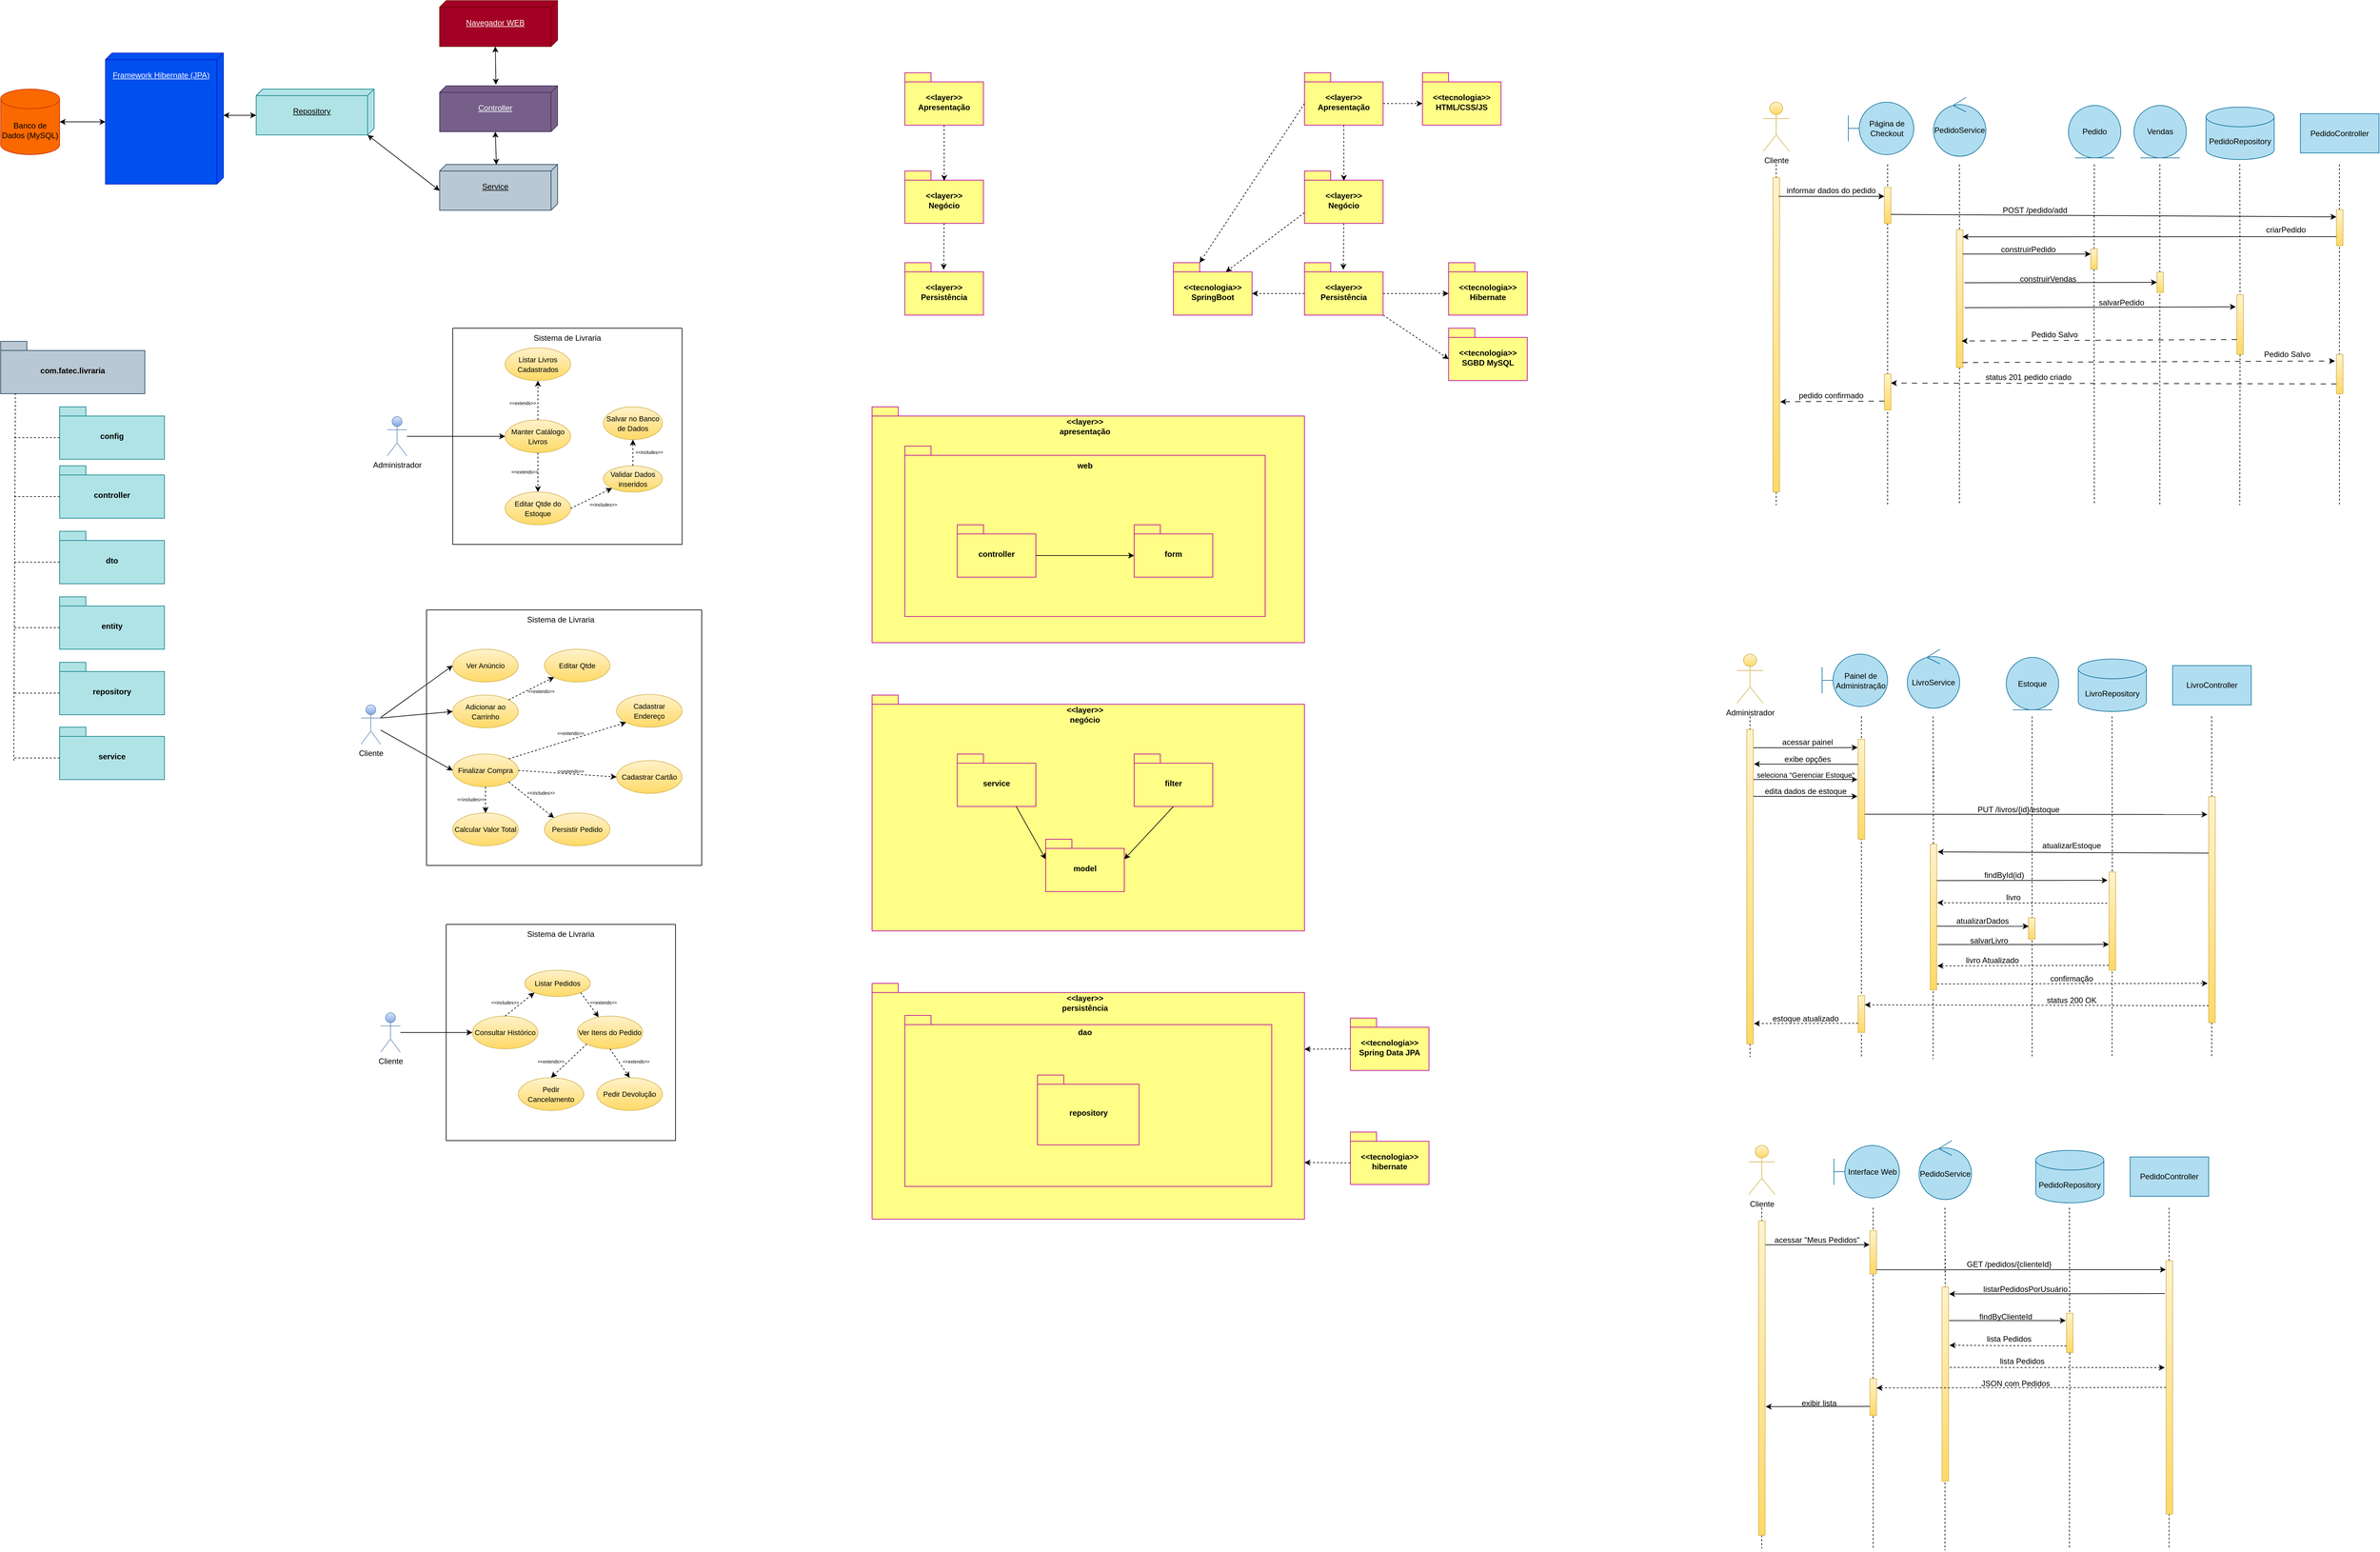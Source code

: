 <mxfile version="26.2.12">
  <diagram name="Página-1" id="783MQ8Rysutn2J8I9882">
    <mxGraphModel dx="2596" dy="1376" grid="1" gridSize="10" guides="1" tooltips="1" connect="1" arrows="1" fold="1" page="1" pageScale="1" pageWidth="827" pageHeight="1169" math="0" shadow="0">
      <root>
        <mxCell id="0" />
        <mxCell id="1" parent="0" />
        <mxCell id="Pceuh-7nbmiQsYSFswbv-18" value="" style="shape=folder;fontStyle=1;spacingTop=10;tabWidth=40;tabHeight=14;tabPosition=left;html=1;whiteSpace=wrap;fillColor=#ffff88;strokeColor=light-dark(#b8009f, #babdc0);" parent="1" vertex="1">
          <mxGeometry x="1370" y="1560" width="660" height="360" as="geometry" />
        </mxCell>
        <mxCell id="Pceuh-7nbmiQsYSFswbv-26" value="" style="shape=folder;fontStyle=1;spacingTop=10;tabWidth=40;tabHeight=14;tabPosition=left;html=1;whiteSpace=wrap;fillColor=#ffff88;strokeColor=light-dark(#b8009f, #babdc0);" parent="1" vertex="1">
          <mxGeometry x="1420" y="1609" width="560" height="261" as="geometry" />
        </mxCell>
        <mxCell id="Pceuh-7nbmiQsYSFswbv-27" value="&lt;b&gt;dao&lt;/b&gt;" style="text;html=1;align=center;verticalAlign=middle;whiteSpace=wrap;rounded=0;" parent="1" vertex="1">
          <mxGeometry x="1665" y="1620" width="60" height="30" as="geometry" />
        </mxCell>
        <mxCell id="Jljs7Uh03ngtDH8yf33p-1" value="&lt;p&gt;Framework Hibernate (JPA)&lt;/p&gt;" style="verticalAlign=top;align=center;spacingTop=8;spacingLeft=2;spacingRight=12;shape=cube;size=10;direction=south;fontStyle=4;html=1;whiteSpace=wrap;fillColor=#0050ef;strokeColor=#001DBC;fontColor=#ffffff;" parent="1" vertex="1">
          <mxGeometry x="200" y="140" width="180" height="200" as="geometry" />
        </mxCell>
        <mxCell id="Jljs7Uh03ngtDH8yf33p-3" value="Banco de Dados (MySQL)" style="shape=cylinder3;whiteSpace=wrap;html=1;boundedLbl=1;backgroundOutline=1;size=15;fillColor=#fa6800;strokeColor=#C73500;fontColor=#000000;" parent="1" vertex="1">
          <mxGeometry x="40" y="195" width="90" height="100" as="geometry" />
        </mxCell>
        <mxCell id="Jljs7Uh03ngtDH8yf33p-4" value="" style="endArrow=classic;startArrow=classic;html=1;rounded=0;exitX=1;exitY=0.5;exitDx=0;exitDy=0;exitPerimeter=0;entryX=0;entryY=0;entryDx=105;entryDy=180;entryPerimeter=0;" parent="1" source="Jljs7Uh03ngtDH8yf33p-3" target="Jljs7Uh03ngtDH8yf33p-1" edge="1">
          <mxGeometry width="50" height="50" relative="1" as="geometry">
            <mxPoint x="410" y="320" as="sourcePoint" />
            <mxPoint x="460" y="270" as="targetPoint" />
          </mxGeometry>
        </mxCell>
        <mxCell id="Jljs7Uh03ngtDH8yf33p-5" value="&lt;p&gt;Navegador WEB&lt;/p&gt;" style="verticalAlign=top;align=center;spacingTop=8;spacingLeft=2;spacingRight=12;shape=cube;size=10;direction=south;fontStyle=4;html=1;whiteSpace=wrap;fillColor=#a20025;strokeColor=#6F0000;fontColor=#ffffff;" parent="1" vertex="1">
          <mxGeometry x="710" y="60" width="180" height="70" as="geometry" />
        </mxCell>
        <mxCell id="Jljs7Uh03ngtDH8yf33p-6" value="&lt;p&gt;Controller&lt;/p&gt;" style="verticalAlign=top;align=center;spacingTop=8;spacingLeft=2;spacingRight=12;shape=cube;size=10;direction=south;fontStyle=4;html=1;whiteSpace=wrap;fillColor=#76608a;strokeColor=#432D57;fontColor=#ffffff;" parent="1" vertex="1">
          <mxGeometry x="710" y="190" width="180" height="70" as="geometry" />
        </mxCell>
        <mxCell id="Jljs7Uh03ngtDH8yf33p-7" value="&lt;p&gt;Service&lt;/p&gt;" style="verticalAlign=top;align=center;spacingTop=8;spacingLeft=2;spacingRight=12;shape=cube;size=10;direction=south;fontStyle=4;html=1;whiteSpace=wrap;fillColor=#bac8d3;strokeColor=#23445d;" parent="1" vertex="1">
          <mxGeometry x="710" y="310" width="180" height="70" as="geometry" />
        </mxCell>
        <mxCell id="Jljs7Uh03ngtDH8yf33p-8" value="&lt;p&gt;Repository&lt;/p&gt;" style="verticalAlign=top;align=center;spacingTop=8;spacingLeft=2;spacingRight=12;shape=cube;size=10;direction=south;fontStyle=4;html=1;whiteSpace=wrap;fillColor=#b0e3e6;strokeColor=#0e8088;" parent="1" vertex="1">
          <mxGeometry x="430" y="195" width="180" height="70" as="geometry" />
        </mxCell>
        <mxCell id="Jljs7Uh03ngtDH8yf33p-9" value="" style="endArrow=classic;startArrow=classic;html=1;rounded=0;exitX=0;exitY=0;exitDx=95;exitDy=0;exitPerimeter=0;entryX=0;entryY=0;entryDx=40;entryDy=180;entryPerimeter=0;" parent="1" source="Jljs7Uh03ngtDH8yf33p-1" target="Jljs7Uh03ngtDH8yf33p-8" edge="1">
          <mxGeometry width="50" height="50" relative="1" as="geometry">
            <mxPoint x="410" y="320" as="sourcePoint" />
            <mxPoint x="460" y="270" as="targetPoint" />
          </mxGeometry>
        </mxCell>
        <mxCell id="Jljs7Uh03ngtDH8yf33p-10" value="" style="endArrow=classic;startArrow=classic;html=1;rounded=0;exitX=0;exitY=0;exitDx=40;exitDy=180;exitPerimeter=0;entryX=0;entryY=0;entryDx=70;entryDy=10;entryPerimeter=0;" parent="1" source="Jljs7Uh03ngtDH8yf33p-7" target="Jljs7Uh03ngtDH8yf33p-8" edge="1">
          <mxGeometry width="50" height="50" relative="1" as="geometry">
            <mxPoint x="410" y="320" as="sourcePoint" />
            <mxPoint x="460" y="270" as="targetPoint" />
          </mxGeometry>
        </mxCell>
        <mxCell id="Jljs7Uh03ngtDH8yf33p-11" value="" style="endArrow=classic;startArrow=classic;html=1;rounded=0;entryX=0;entryY=0;entryDx=70;entryDy=95;entryPerimeter=0;exitX=0.007;exitY=0.519;exitDx=0;exitDy=0;exitPerimeter=0;" parent="1" source="Jljs7Uh03ngtDH8yf33p-7" target="Jljs7Uh03ngtDH8yf33p-6" edge="1">
          <mxGeometry width="50" height="50" relative="1" as="geometry">
            <mxPoint x="795" y="280" as="sourcePoint" />
            <mxPoint x="460" y="270" as="targetPoint" />
          </mxGeometry>
        </mxCell>
        <mxCell id="Jljs7Uh03ngtDH8yf33p-12" value="" style="endArrow=classic;startArrow=classic;html=1;rounded=0;entryX=0;entryY=0;entryDx=70;entryDy=95;entryPerimeter=0;exitX=-0.026;exitY=0.523;exitDx=0;exitDy=0;exitPerimeter=0;" parent="1" source="Jljs7Uh03ngtDH8yf33p-6" target="Jljs7Uh03ngtDH8yf33p-5" edge="1">
          <mxGeometry width="50" height="50" relative="1" as="geometry">
            <mxPoint x="410" y="320" as="sourcePoint" />
            <mxPoint x="460" y="270" as="targetPoint" />
          </mxGeometry>
        </mxCell>
        <mxCell id="Jljs7Uh03ngtDH8yf33p-13" value="com.fatec.livraria" style="shape=folder;fontStyle=1;spacingTop=10;tabWidth=40;tabHeight=14;tabPosition=left;html=1;whiteSpace=wrap;fillColor=#bac8d3;strokeColor=#23445d;" parent="1" vertex="1">
          <mxGeometry x="40" y="580" width="220" height="80" as="geometry" />
        </mxCell>
        <mxCell id="Jljs7Uh03ngtDH8yf33p-14" value="controller" style="shape=folder;fontStyle=1;spacingTop=10;tabWidth=40;tabHeight=14;tabPosition=left;html=1;whiteSpace=wrap;fillColor=#b0e3e6;strokeColor=#0e8088;" parent="1" vertex="1">
          <mxGeometry x="130" y="770" width="160" height="80" as="geometry" />
        </mxCell>
        <mxCell id="Jljs7Uh03ngtDH8yf33p-15" value="service" style="shape=folder;fontStyle=1;spacingTop=10;tabWidth=40;tabHeight=14;tabPosition=left;html=1;whiteSpace=wrap;fillColor=#b0e3e6;strokeColor=#0e8088;" parent="1" vertex="1">
          <mxGeometry x="130" y="1169" width="160" height="80" as="geometry" />
        </mxCell>
        <mxCell id="Jljs7Uh03ngtDH8yf33p-16" value="repository" style="shape=folder;fontStyle=1;spacingTop=10;tabWidth=40;tabHeight=14;tabPosition=left;html=1;whiteSpace=wrap;fillColor=#b0e3e6;strokeColor=#0e8088;" parent="1" vertex="1">
          <mxGeometry x="130" y="1070" width="160" height="80" as="geometry" />
        </mxCell>
        <mxCell id="Jljs7Uh03ngtDH8yf33p-17" value="entity" style="shape=folder;fontStyle=1;spacingTop=10;tabWidth=40;tabHeight=14;tabPosition=left;html=1;whiteSpace=wrap;fillColor=#b0e3e6;strokeColor=#0e8088;" parent="1" vertex="1">
          <mxGeometry x="130" y="970" width="160" height="80" as="geometry" />
        </mxCell>
        <mxCell id="Jljs7Uh03ngtDH8yf33p-18" value="dto" style="shape=folder;fontStyle=1;spacingTop=10;tabWidth=40;tabHeight=14;tabPosition=left;html=1;whiteSpace=wrap;fillColor=#b0e3e6;strokeColor=#0e8088;" parent="1" vertex="1">
          <mxGeometry x="130" y="870" width="160" height="80" as="geometry" />
        </mxCell>
        <mxCell id="Jljs7Uh03ngtDH8yf33p-19" value="config" style="shape=folder;fontStyle=1;spacingTop=10;tabWidth=40;tabHeight=14;tabPosition=left;html=1;whiteSpace=wrap;fillColor=#b0e3e6;strokeColor=#0e8088;" parent="1" vertex="1">
          <mxGeometry x="130" y="680" width="160" height="80" as="geometry" />
        </mxCell>
        <mxCell id="Jljs7Uh03ngtDH8yf33p-22" value="" style="endArrow=none;dashed=1;html=1;rounded=0;entryX=0.102;entryY=0.996;entryDx=0;entryDy=0;entryPerimeter=0;" parent="1" target="Jljs7Uh03ngtDH8yf33p-13" edge="1">
          <mxGeometry width="50" height="50" relative="1" as="geometry">
            <mxPoint x="60" y="1220" as="sourcePoint" />
            <mxPoint x="110" y="960" as="targetPoint" />
          </mxGeometry>
        </mxCell>
        <mxCell id="Jljs7Uh03ngtDH8yf33p-26" value="" style="endArrow=none;dashed=1;html=1;rounded=0;exitX=0;exitY=0;exitDx=0;exitDy=47;exitPerimeter=0;" parent="1" source="Jljs7Uh03ngtDH8yf33p-15" edge="1">
          <mxGeometry width="50" height="50" relative="1" as="geometry">
            <mxPoint x="390" y="1169" as="sourcePoint" />
            <mxPoint x="60" y="1216" as="targetPoint" />
          </mxGeometry>
        </mxCell>
        <mxCell id="Jljs7Uh03ngtDH8yf33p-27" value="" style="endArrow=none;dashed=1;html=1;rounded=0;exitX=0;exitY=0;exitDx=0;exitDy=47;exitPerimeter=0;" parent="1" source="Jljs7Uh03ngtDH8yf33p-16" edge="1">
          <mxGeometry width="50" height="50" relative="1" as="geometry">
            <mxPoint x="390" y="1170" as="sourcePoint" />
            <mxPoint x="60" y="1117" as="targetPoint" />
          </mxGeometry>
        </mxCell>
        <mxCell id="Jljs7Uh03ngtDH8yf33p-28" value="" style="endArrow=none;dashed=1;html=1;rounded=0;exitX=0;exitY=0;exitDx=0;exitDy=47;exitPerimeter=0;" parent="1" source="Jljs7Uh03ngtDH8yf33p-17" edge="1">
          <mxGeometry width="50" height="50" relative="1" as="geometry">
            <mxPoint x="390" y="1090" as="sourcePoint" />
            <mxPoint x="60" y="1017" as="targetPoint" />
          </mxGeometry>
        </mxCell>
        <mxCell id="Jljs7Uh03ngtDH8yf33p-29" value="" style="endArrow=none;dashed=1;html=1;rounded=0;exitX=0;exitY=0;exitDx=0;exitDy=47;exitPerimeter=0;" parent="1" source="Jljs7Uh03ngtDH8yf33p-18" edge="1">
          <mxGeometry width="50" height="50" relative="1" as="geometry">
            <mxPoint x="390" y="920" as="sourcePoint" />
            <mxPoint x="60" y="917" as="targetPoint" />
          </mxGeometry>
        </mxCell>
        <mxCell id="Jljs7Uh03ngtDH8yf33p-30" value="" style="endArrow=none;dashed=1;html=1;rounded=0;exitX=0;exitY=0;exitDx=0;exitDy=47;exitPerimeter=0;" parent="1" source="Jljs7Uh03ngtDH8yf33p-14" edge="1">
          <mxGeometry width="50" height="50" relative="1" as="geometry">
            <mxPoint x="390" y="920" as="sourcePoint" />
            <mxPoint x="60" y="817" as="targetPoint" />
          </mxGeometry>
        </mxCell>
        <mxCell id="Jljs7Uh03ngtDH8yf33p-31" value="" style="endArrow=none;dashed=1;html=1;rounded=0;exitX=0;exitY=0;exitDx=0;exitDy=47;exitPerimeter=0;" parent="1" source="Jljs7Uh03ngtDH8yf33p-19" edge="1">
          <mxGeometry width="50" height="50" relative="1" as="geometry">
            <mxPoint x="390" y="920" as="sourcePoint" />
            <mxPoint x="60" y="727" as="targetPoint" />
          </mxGeometry>
        </mxCell>
        <mxCell id="j0LKuT5T8fVfJBvnA6u6-1" value="Administrador" style="shape=umlActor;verticalLabelPosition=bottom;verticalAlign=top;html=1;outlineConnect=0;fillColor=#dae8fc;strokeColor=#6c8ebf;gradientColor=#7ea6e0;" parent="1" vertex="1">
          <mxGeometry x="630" y="695" width="30" height="60" as="geometry" />
        </mxCell>
        <mxCell id="j0LKuT5T8fVfJBvnA6u6-2" value="" style="swimlane;startSize=0;" parent="1" vertex="1">
          <mxGeometry x="730" y="560" width="350" height="330" as="geometry" />
        </mxCell>
        <mxCell id="j0LKuT5T8fVfJBvnA6u6-3" value="Sistema de Livraria" style="text;html=1;align=center;verticalAlign=middle;whiteSpace=wrap;rounded=0;" parent="j0LKuT5T8fVfJBvnA6u6-2" vertex="1">
          <mxGeometry x="110" width="130" height="30" as="geometry" />
        </mxCell>
        <mxCell id="j0LKuT5T8fVfJBvnA6u6-4" value="&lt;font style=&quot;font-size: 11px;&quot;&gt;Manter Catálogo Livros&lt;/font&gt;" style="ellipse;whiteSpace=wrap;html=1;fillColor=#fff2cc;gradientColor=#ffd966;strokeColor=#d6b656;" parent="j0LKuT5T8fVfJBvnA6u6-2" vertex="1">
          <mxGeometry x="80" y="140" width="100" height="50" as="geometry" />
        </mxCell>
        <mxCell id="j0LKuT5T8fVfJBvnA6u6-5" value="&lt;font style=&quot;font-size: 11px;&quot;&gt;Listar Livros Cadastrados&lt;/font&gt;" style="ellipse;whiteSpace=wrap;html=1;fillColor=#fff2cc;gradientColor=#ffd966;strokeColor=#d6b656;" parent="j0LKuT5T8fVfJBvnA6u6-2" vertex="1">
          <mxGeometry x="80" y="30" width="100" height="50" as="geometry" />
        </mxCell>
        <mxCell id="j0LKuT5T8fVfJBvnA6u6-6" value="&lt;font style=&quot;font-size: 11px;&quot;&gt;Editar Qtde do Estoque&lt;/font&gt;" style="ellipse;whiteSpace=wrap;html=1;fillColor=#fff2cc;gradientColor=#ffd966;strokeColor=#d6b656;" parent="j0LKuT5T8fVfJBvnA6u6-2" vertex="1">
          <mxGeometry x="80" y="250" width="100" height="50" as="geometry" />
        </mxCell>
        <mxCell id="j0LKuT5T8fVfJBvnA6u6-7" value="&lt;font style=&quot;font-size: 11px;&quot;&gt;Validar Dados inseridos&lt;/font&gt;" style="ellipse;whiteSpace=wrap;html=1;fillColor=#fff2cc;gradientColor=#ffd966;strokeColor=#d6b656;" parent="j0LKuT5T8fVfJBvnA6u6-2" vertex="1">
          <mxGeometry x="230" y="210" width="90" height="40" as="geometry" />
        </mxCell>
        <mxCell id="j0LKuT5T8fVfJBvnA6u6-8" value="&lt;font style=&quot;font-size: 11px;&quot;&gt;Salvar no Banco de Dados&lt;/font&gt;" style="ellipse;whiteSpace=wrap;html=1;fillColor=#fff2cc;gradientColor=#ffd966;strokeColor=#d6b656;" parent="j0LKuT5T8fVfJBvnA6u6-2" vertex="1">
          <mxGeometry x="230" y="120" width="90" height="50" as="geometry" />
        </mxCell>
        <mxCell id="j0LKuT5T8fVfJBvnA6u6-11" value="" style="endArrow=classic;html=1;rounded=0;exitX=0.5;exitY=1;exitDx=0;exitDy=0;entryX=0.5;entryY=0;entryDx=0;entryDy=0;dashed=1;" parent="j0LKuT5T8fVfJBvnA6u6-2" source="j0LKuT5T8fVfJBvnA6u6-4" target="j0LKuT5T8fVfJBvnA6u6-6" edge="1">
          <mxGeometry width="50" height="50" relative="1" as="geometry">
            <mxPoint x="90" y="180" as="sourcePoint" />
            <mxPoint x="140" y="130" as="targetPoint" />
          </mxGeometry>
        </mxCell>
        <mxCell id="j0LKuT5T8fVfJBvnA6u6-12" value="" style="endArrow=classic;html=1;rounded=0;exitX=0.5;exitY=0;exitDx=0;exitDy=0;entryX=0.5;entryY=1;entryDx=0;entryDy=0;dashed=1;" parent="j0LKuT5T8fVfJBvnA6u6-2" source="j0LKuT5T8fVfJBvnA6u6-4" target="j0LKuT5T8fVfJBvnA6u6-5" edge="1">
          <mxGeometry width="50" height="50" relative="1" as="geometry">
            <mxPoint x="140" y="200" as="sourcePoint" />
            <mxPoint x="140" y="260" as="targetPoint" />
          </mxGeometry>
        </mxCell>
        <mxCell id="j0LKuT5T8fVfJBvnA6u6-13" value="" style="endArrow=classic;html=1;rounded=0;exitX=1;exitY=0.5;exitDx=0;exitDy=0;entryX=0;entryY=1;entryDx=0;entryDy=0;dashed=1;" parent="j0LKuT5T8fVfJBvnA6u6-2" source="j0LKuT5T8fVfJBvnA6u6-6" target="j0LKuT5T8fVfJBvnA6u6-7" edge="1">
          <mxGeometry width="50" height="50" relative="1" as="geometry">
            <mxPoint x="150" y="210" as="sourcePoint" />
            <mxPoint x="150" y="270" as="targetPoint" />
          </mxGeometry>
        </mxCell>
        <mxCell id="j0LKuT5T8fVfJBvnA6u6-14" value="" style="endArrow=classic;html=1;rounded=0;exitX=0.5;exitY=0;exitDx=0;exitDy=0;entryX=0.5;entryY=1;entryDx=0;entryDy=0;dashed=1;" parent="j0LKuT5T8fVfJBvnA6u6-2" source="j0LKuT5T8fVfJBvnA6u6-7" target="j0LKuT5T8fVfJBvnA6u6-8" edge="1">
          <mxGeometry width="50" height="50" relative="1" as="geometry">
            <mxPoint x="190" y="285" as="sourcePoint" />
            <mxPoint x="253" y="254" as="targetPoint" />
          </mxGeometry>
        </mxCell>
        <mxCell id="j0LKuT5T8fVfJBvnA6u6-15" value="&lt;font style=&quot;font-size: 7px;&quot;&gt;&amp;lt;&amp;lt;extends&amp;gt;&amp;gt;&lt;/font&gt;" style="text;html=1;align=center;verticalAlign=middle;whiteSpace=wrap;rounded=0;" parent="j0LKuT5T8fVfJBvnA6u6-2" vertex="1">
          <mxGeometry x="77" y="105" width="60" height="15" as="geometry" />
        </mxCell>
        <mxCell id="j0LKuT5T8fVfJBvnA6u6-17" value="&lt;font style=&quot;font-size: 7px;&quot;&gt;&amp;lt;&amp;lt;extends&amp;gt;&amp;gt;&lt;/font&gt;" style="text;html=1;align=center;verticalAlign=middle;whiteSpace=wrap;rounded=0;" parent="j0LKuT5T8fVfJBvnA6u6-2" vertex="1">
          <mxGeometry x="80" y="210" width="60" height="15" as="geometry" />
        </mxCell>
        <mxCell id="j0LKuT5T8fVfJBvnA6u6-18" value="&lt;font style=&quot;font-size: 7px;&quot;&gt;&amp;lt;&amp;lt;includes&amp;gt;&amp;gt;&lt;/font&gt;" style="text;html=1;align=center;verticalAlign=middle;whiteSpace=wrap;rounded=0;" parent="j0LKuT5T8fVfJBvnA6u6-2" vertex="1">
          <mxGeometry x="200" y="260" width="60" height="15" as="geometry" />
        </mxCell>
        <mxCell id="j0LKuT5T8fVfJBvnA6u6-19" value="&lt;font style=&quot;font-size: 7px;&quot;&gt;&amp;lt;&amp;lt;includes&amp;gt;&amp;gt;&lt;/font&gt;" style="text;html=1;align=center;verticalAlign=middle;whiteSpace=wrap;rounded=0;" parent="j0LKuT5T8fVfJBvnA6u6-2" vertex="1">
          <mxGeometry x="270" y="180" width="60" height="15" as="geometry" />
        </mxCell>
        <mxCell id="j0LKuT5T8fVfJBvnA6u6-9" value="" style="endArrow=classic;html=1;rounded=0;entryX=0;entryY=0.5;entryDx=0;entryDy=0;" parent="1" source="j0LKuT5T8fVfJBvnA6u6-1" target="j0LKuT5T8fVfJBvnA6u6-4" edge="1">
          <mxGeometry width="50" height="50" relative="1" as="geometry">
            <mxPoint x="820" y="740" as="sourcePoint" />
            <mxPoint x="870" y="690" as="targetPoint" />
          </mxGeometry>
        </mxCell>
        <mxCell id="j0LKuT5T8fVfJBvnA6u6-37" value="Cliente" style="shape=umlActor;verticalLabelPosition=bottom;verticalAlign=top;html=1;outlineConnect=0;fillColor=#dae8fc;strokeColor=#6c8ebf;gradientColor=#7ea6e0;" parent="1" vertex="1">
          <mxGeometry x="590" y="1135" width="30" height="60" as="geometry" />
        </mxCell>
        <mxCell id="j0LKuT5T8fVfJBvnA6u6-38" value="" style="swimlane;startSize=0;" parent="1" vertex="1">
          <mxGeometry x="690" y="990" width="420" height="390" as="geometry" />
        </mxCell>
        <mxCell id="j0LKuT5T8fVfJBvnA6u6-39" value="Sistema de Livraria" style="text;html=1;align=center;verticalAlign=middle;whiteSpace=wrap;rounded=0;" parent="j0LKuT5T8fVfJBvnA6u6-38" vertex="1">
          <mxGeometry x="140" width="130" height="30" as="geometry" />
        </mxCell>
        <mxCell id="j0LKuT5T8fVfJBvnA6u6-40" value="&lt;span style=&quot;font-size: 11px;&quot;&gt;Ver Anúncio&lt;/span&gt;" style="ellipse;whiteSpace=wrap;html=1;fillColor=#fff2cc;gradientColor=#ffd966;strokeColor=#d6b656;" parent="j0LKuT5T8fVfJBvnA6u6-38" vertex="1">
          <mxGeometry x="40" y="60" width="100" height="50" as="geometry" />
        </mxCell>
        <mxCell id="j0LKuT5T8fVfJBvnA6u6-54" value="&lt;span style=&quot;font-size: 11px;&quot;&gt;Adicionar ao Carrinho&lt;/span&gt;" style="ellipse;whiteSpace=wrap;html=1;fillColor=#fff2cc;gradientColor=#ffd966;strokeColor=#d6b656;" parent="j0LKuT5T8fVfJBvnA6u6-38" vertex="1">
          <mxGeometry x="40" y="130" width="100" height="50" as="geometry" />
        </mxCell>
        <mxCell id="j0LKuT5T8fVfJBvnA6u6-55" value="&lt;span style=&quot;font-size: 11px;&quot;&gt;Editar Qtde&lt;/span&gt;" style="ellipse;whiteSpace=wrap;html=1;fillColor=#fff2cc;gradientColor=#ffd966;strokeColor=#d6b656;" parent="j0LKuT5T8fVfJBvnA6u6-38" vertex="1">
          <mxGeometry x="180" y="60" width="100" height="50" as="geometry" />
        </mxCell>
        <mxCell id="j0LKuT5T8fVfJBvnA6u6-56" value="&lt;span style=&quot;font-size: 11px;&quot;&gt;Finalizar Compra&lt;/span&gt;" style="ellipse;whiteSpace=wrap;html=1;fillColor=#fff2cc;gradientColor=#ffd966;strokeColor=#d6b656;" parent="j0LKuT5T8fVfJBvnA6u6-38" vertex="1">
          <mxGeometry x="40" y="220" width="100" height="50" as="geometry" />
        </mxCell>
        <mxCell id="j0LKuT5T8fVfJBvnA6u6-57" value="&lt;span style=&quot;font-size: 11px;&quot;&gt;Cadastrar Endereço&lt;/span&gt;" style="ellipse;whiteSpace=wrap;html=1;fillColor=#fff2cc;gradientColor=#ffd966;strokeColor=#d6b656;" parent="j0LKuT5T8fVfJBvnA6u6-38" vertex="1">
          <mxGeometry x="290" y="129" width="100" height="50" as="geometry" />
        </mxCell>
        <mxCell id="j0LKuT5T8fVfJBvnA6u6-58" value="&lt;span style=&quot;font-size: 11px;&quot;&gt;Cadastrar Cartão&lt;/span&gt;" style="ellipse;whiteSpace=wrap;html=1;fillColor=#fff2cc;gradientColor=#ffd966;strokeColor=#d6b656;" parent="j0LKuT5T8fVfJBvnA6u6-38" vertex="1">
          <mxGeometry x="290" y="230" width="100" height="50" as="geometry" />
        </mxCell>
        <mxCell id="j0LKuT5T8fVfJBvnA6u6-59" value="&lt;span style=&quot;font-size: 11px;&quot;&gt;Calcular Valor Total&lt;/span&gt;" style="ellipse;whiteSpace=wrap;html=1;fillColor=#fff2cc;gradientColor=#ffd966;strokeColor=#d6b656;" parent="j0LKuT5T8fVfJBvnA6u6-38" vertex="1">
          <mxGeometry x="40" y="310" width="100" height="50" as="geometry" />
        </mxCell>
        <mxCell id="j0LKuT5T8fVfJBvnA6u6-60" value="&lt;span style=&quot;font-size: 11px;&quot;&gt;Persistir Pedido&lt;/span&gt;" style="ellipse;whiteSpace=wrap;html=1;fillColor=#fff2cc;gradientColor=#ffd966;strokeColor=#d6b656;" parent="j0LKuT5T8fVfJBvnA6u6-38" vertex="1">
          <mxGeometry x="180" y="310" width="100" height="50" as="geometry" />
        </mxCell>
        <mxCell id="j0LKuT5T8fVfJBvnA6u6-64" value="" style="endArrow=classic;html=1;rounded=0;exitX=1;exitY=0;exitDx=0;exitDy=0;entryX=0;entryY=1;entryDx=0;entryDy=0;dashed=1;" parent="j0LKuT5T8fVfJBvnA6u6-38" source="j0LKuT5T8fVfJBvnA6u6-54" target="j0LKuT5T8fVfJBvnA6u6-55" edge="1">
          <mxGeometry width="50" height="50" relative="1" as="geometry">
            <mxPoint x="200" y="210" as="sourcePoint" />
            <mxPoint x="200" y="150" as="targetPoint" />
          </mxGeometry>
        </mxCell>
        <mxCell id="j0LKuT5T8fVfJBvnA6u6-65" value="" style="endArrow=classic;html=1;rounded=0;exitX=0.5;exitY=1;exitDx=0;exitDy=0;entryX=0.5;entryY=0;entryDx=0;entryDy=0;dashed=1;" parent="j0LKuT5T8fVfJBvnA6u6-38" source="j0LKuT5T8fVfJBvnA6u6-56" target="j0LKuT5T8fVfJBvnA6u6-59" edge="1">
          <mxGeometry width="50" height="50" relative="1" as="geometry">
            <mxPoint x="135" y="147" as="sourcePoint" />
            <mxPoint x="205" y="113" as="targetPoint" />
          </mxGeometry>
        </mxCell>
        <mxCell id="j0LKuT5T8fVfJBvnA6u6-66" value="" style="endArrow=classic;html=1;rounded=0;exitX=1;exitY=1;exitDx=0;exitDy=0;entryX=0;entryY=0;entryDx=0;entryDy=0;dashed=1;" parent="j0LKuT5T8fVfJBvnA6u6-38" source="j0LKuT5T8fVfJBvnA6u6-56" target="j0LKuT5T8fVfJBvnA6u6-60" edge="1">
          <mxGeometry width="50" height="50" relative="1" as="geometry">
            <mxPoint x="145" y="157" as="sourcePoint" />
            <mxPoint x="215" y="123" as="targetPoint" />
          </mxGeometry>
        </mxCell>
        <mxCell id="j0LKuT5T8fVfJBvnA6u6-67" value="" style="endArrow=classic;html=1;rounded=0;exitX=1;exitY=0.5;exitDx=0;exitDy=0;entryX=0;entryY=0.5;entryDx=0;entryDy=0;dashed=1;" parent="j0LKuT5T8fVfJBvnA6u6-38" source="j0LKuT5T8fVfJBvnA6u6-56" target="j0LKuT5T8fVfJBvnA6u6-58" edge="1">
          <mxGeometry width="50" height="50" relative="1" as="geometry">
            <mxPoint x="135" y="273" as="sourcePoint" />
            <mxPoint x="205" y="327" as="targetPoint" />
          </mxGeometry>
        </mxCell>
        <mxCell id="j0LKuT5T8fVfJBvnA6u6-68" value="" style="endArrow=classic;html=1;rounded=0;exitX=1;exitY=0;exitDx=0;exitDy=0;entryX=0;entryY=1;entryDx=0;entryDy=0;dashed=1;" parent="j0LKuT5T8fVfJBvnA6u6-38" source="j0LKuT5T8fVfJBvnA6u6-56" target="j0LKuT5T8fVfJBvnA6u6-57" edge="1">
          <mxGeometry width="50" height="50" relative="1" as="geometry">
            <mxPoint x="150" y="255" as="sourcePoint" />
            <mxPoint x="300" y="265" as="targetPoint" />
          </mxGeometry>
        </mxCell>
        <mxCell id="j0LKuT5T8fVfJBvnA6u6-69" value="&lt;font style=&quot;font-size: 7px;&quot;&gt;&amp;lt;&amp;lt;extends&amp;gt;&amp;gt;&lt;/font&gt;" style="text;html=1;align=center;verticalAlign=middle;whiteSpace=wrap;rounded=0;" parent="j0LKuT5T8fVfJBvnA6u6-38" vertex="1">
          <mxGeometry x="190" y="179" width="60" height="15" as="geometry" />
        </mxCell>
        <mxCell id="j0LKuT5T8fVfJBvnA6u6-70" value="&lt;font style=&quot;font-size: 7px;&quot;&gt;&amp;lt;&amp;lt;extends&amp;gt;&amp;gt;&lt;/font&gt;" style="text;html=1;align=center;verticalAlign=middle;whiteSpace=wrap;rounded=0;" parent="j0LKuT5T8fVfJBvnA6u6-38" vertex="1">
          <mxGeometry x="190" y="237.5" width="60" height="15" as="geometry" />
        </mxCell>
        <mxCell id="j0LKuT5T8fVfJBvnA6u6-71" value="&lt;font style=&quot;font-size: 7px;&quot;&gt;&amp;lt;&amp;lt;extends&amp;gt;&amp;gt;&lt;/font&gt;" style="text;html=1;align=center;verticalAlign=middle;whiteSpace=wrap;rounded=0;" parent="j0LKuT5T8fVfJBvnA6u6-38" vertex="1">
          <mxGeometry x="145" y="115" width="60" height="15" as="geometry" />
        </mxCell>
        <mxCell id="j0LKuT5T8fVfJBvnA6u6-72" value="&lt;font style=&quot;font-size: 7px;&quot;&gt;&amp;lt;&amp;lt;includes&amp;gt;&amp;gt;&lt;/font&gt;" style="text;html=1;align=center;verticalAlign=middle;whiteSpace=wrap;rounded=0;" parent="j0LKuT5T8fVfJBvnA6u6-38" vertex="1">
          <mxGeometry x="145" y="270" width="60" height="15" as="geometry" />
        </mxCell>
        <mxCell id="j0LKuT5T8fVfJBvnA6u6-73" value="&lt;font style=&quot;font-size: 7px;&quot;&gt;&amp;lt;&amp;lt;includes&amp;gt;&amp;gt;&lt;/font&gt;" style="text;html=1;align=center;verticalAlign=middle;whiteSpace=wrap;rounded=0;" parent="j0LKuT5T8fVfJBvnA6u6-38" vertex="1">
          <mxGeometry x="38" y="280" width="60" height="15" as="geometry" />
        </mxCell>
        <mxCell id="j0LKuT5T8fVfJBvnA6u6-61" value="" style="endArrow=classic;html=1;rounded=0;entryX=0;entryY=0.5;entryDx=0;entryDy=0;" parent="1" source="j0LKuT5T8fVfJBvnA6u6-37" target="j0LKuT5T8fVfJBvnA6u6-40" edge="1">
          <mxGeometry width="50" height="50" relative="1" as="geometry">
            <mxPoint x="880" y="1130" as="sourcePoint" />
            <mxPoint x="930" y="1080" as="targetPoint" />
          </mxGeometry>
        </mxCell>
        <mxCell id="j0LKuT5T8fVfJBvnA6u6-62" value="" style="endArrow=classic;html=1;rounded=0;exitX=1;exitY=0.333;exitDx=0;exitDy=0;exitPerimeter=0;entryX=0;entryY=0.5;entryDx=0;entryDy=0;" parent="1" source="j0LKuT5T8fVfJBvnA6u6-37" target="j0LKuT5T8fVfJBvnA6u6-54" edge="1">
          <mxGeometry width="50" height="50" relative="1" as="geometry">
            <mxPoint x="880" y="1130" as="sourcePoint" />
            <mxPoint x="930" y="1080" as="targetPoint" />
          </mxGeometry>
        </mxCell>
        <mxCell id="j0LKuT5T8fVfJBvnA6u6-63" value="" style="endArrow=classic;html=1;rounded=0;entryX=0;entryY=0.5;entryDx=0;entryDy=0;" parent="1" source="j0LKuT5T8fVfJBvnA6u6-37" target="j0LKuT5T8fVfJBvnA6u6-56" edge="1">
          <mxGeometry width="50" height="50" relative="1" as="geometry">
            <mxPoint x="880" y="1330" as="sourcePoint" />
            <mxPoint x="930" y="1280" as="targetPoint" />
          </mxGeometry>
        </mxCell>
        <mxCell id="j0LKuT5T8fVfJBvnA6u6-74" value="Cliente" style="shape=umlActor;verticalLabelPosition=bottom;verticalAlign=top;html=1;outlineConnect=0;fillColor=#dae8fc;strokeColor=#6c8ebf;gradientColor=#7ea6e0;" parent="1" vertex="1">
          <mxGeometry x="620" y="1605" width="30" height="60" as="geometry" />
        </mxCell>
        <mxCell id="j0LKuT5T8fVfJBvnA6u6-75" value="" style="swimlane;startSize=0;" parent="1" vertex="1">
          <mxGeometry x="720" y="1470" width="350" height="330" as="geometry" />
        </mxCell>
        <mxCell id="j0LKuT5T8fVfJBvnA6u6-76" value="Sistema de Livraria" style="text;html=1;align=center;verticalAlign=middle;whiteSpace=wrap;rounded=0;" parent="j0LKuT5T8fVfJBvnA6u6-75" vertex="1">
          <mxGeometry x="110" width="130" height="30" as="geometry" />
        </mxCell>
        <mxCell id="j0LKuT5T8fVfJBvnA6u6-77" value="&lt;font style=&quot;font-size: 11px;&quot;&gt;Consultar Histórico&lt;/font&gt;" style="ellipse;whiteSpace=wrap;html=1;fillColor=#fff2cc;gradientColor=#ffd966;strokeColor=#d6b656;" parent="j0LKuT5T8fVfJBvnA6u6-75" vertex="1">
          <mxGeometry x="40" y="140" width="100" height="50" as="geometry" />
        </mxCell>
        <mxCell id="j0LKuT5T8fVfJBvnA6u6-91" value="&lt;font style=&quot;font-size: 11px;&quot;&gt;Listar Pedidos&lt;/font&gt;" style="ellipse;whiteSpace=wrap;html=1;fillColor=#fff2cc;gradientColor=#ffd966;strokeColor=#d6b656;" parent="j0LKuT5T8fVfJBvnA6u6-75" vertex="1">
          <mxGeometry x="120" y="70" width="100" height="40" as="geometry" />
        </mxCell>
        <mxCell id="j0LKuT5T8fVfJBvnA6u6-92" value="&lt;font style=&quot;font-size: 11px;&quot;&gt;Ver Itens do Pedido&lt;/font&gt;" style="ellipse;whiteSpace=wrap;html=1;fillColor=#fff2cc;gradientColor=#ffd966;strokeColor=#d6b656;" parent="j0LKuT5T8fVfJBvnA6u6-75" vertex="1">
          <mxGeometry x="200" y="140" width="100" height="50" as="geometry" />
        </mxCell>
        <mxCell id="j0LKuT5T8fVfJBvnA6u6-93" value="&lt;font style=&quot;font-size: 11px;&quot;&gt;Pedir Devolução&lt;/font&gt;" style="ellipse;whiteSpace=wrap;html=1;fillColor=#fff2cc;gradientColor=#ffd966;strokeColor=#d6b656;" parent="j0LKuT5T8fVfJBvnA6u6-75" vertex="1">
          <mxGeometry x="230" y="234" width="100" height="50" as="geometry" />
        </mxCell>
        <mxCell id="j0LKuT5T8fVfJBvnA6u6-94" value="&lt;font style=&quot;font-size: 11px;&quot;&gt;Pedir Cancelamento&lt;/font&gt;" style="ellipse;whiteSpace=wrap;html=1;fillColor=#fff2cc;gradientColor=#ffd966;strokeColor=#d6b656;" parent="j0LKuT5T8fVfJBvnA6u6-75" vertex="1">
          <mxGeometry x="110" y="234" width="100" height="50" as="geometry" />
        </mxCell>
        <mxCell id="j0LKuT5T8fVfJBvnA6u6-95" value="" style="endArrow=classic;html=1;rounded=0;exitX=0.5;exitY=0;exitDx=0;exitDy=0;entryX=0;entryY=1;entryDx=0;entryDy=0;dashed=1;" parent="j0LKuT5T8fVfJBvnA6u6-75" source="j0LKuT5T8fVfJBvnA6u6-77" target="j0LKuT5T8fVfJBvnA6u6-91" edge="1">
          <mxGeometry width="50" height="50" relative="1" as="geometry">
            <mxPoint x="150" y="144" as="sourcePoint" />
            <mxPoint x="220" y="110" as="targetPoint" />
          </mxGeometry>
        </mxCell>
        <mxCell id="j0LKuT5T8fVfJBvnA6u6-96" value="" style="endArrow=classic;html=1;rounded=0;exitX=1;exitY=1;exitDx=0;exitDy=0;dashed=1;" parent="j0LKuT5T8fVfJBvnA6u6-75" source="j0LKuT5T8fVfJBvnA6u6-91" target="j0LKuT5T8fVfJBvnA6u6-92" edge="1">
          <mxGeometry width="50" height="50" relative="1" as="geometry">
            <mxPoint x="100" y="150" as="sourcePoint" />
            <mxPoint x="145" y="114" as="targetPoint" />
          </mxGeometry>
        </mxCell>
        <mxCell id="j0LKuT5T8fVfJBvnA6u6-97" value="" style="endArrow=classic;html=1;rounded=0;exitX=0.5;exitY=1;exitDx=0;exitDy=0;dashed=1;entryX=0.5;entryY=0;entryDx=0;entryDy=0;" parent="j0LKuT5T8fVfJBvnA6u6-75" source="j0LKuT5T8fVfJBvnA6u6-92" target="j0LKuT5T8fVfJBvnA6u6-93" edge="1">
          <mxGeometry width="50" height="50" relative="1" as="geometry">
            <mxPoint x="215" y="114" as="sourcePoint" />
            <mxPoint x="243" y="152" as="targetPoint" />
          </mxGeometry>
        </mxCell>
        <mxCell id="j0LKuT5T8fVfJBvnA6u6-98" value="" style="endArrow=classic;html=1;rounded=0;exitX=0;exitY=1;exitDx=0;exitDy=0;dashed=1;entryX=0.5;entryY=0;entryDx=0;entryDy=0;" parent="j0LKuT5T8fVfJBvnA6u6-75" source="j0LKuT5T8fVfJBvnA6u6-92" target="j0LKuT5T8fVfJBvnA6u6-94" edge="1">
          <mxGeometry width="50" height="50" relative="1" as="geometry">
            <mxPoint x="260" y="200" as="sourcePoint" />
            <mxPoint x="290" y="244" as="targetPoint" />
          </mxGeometry>
        </mxCell>
        <mxCell id="j0LKuT5T8fVfJBvnA6u6-99" value="&lt;font style=&quot;font-size: 7px;&quot;&gt;&amp;lt;&amp;lt;includes&amp;gt;&amp;gt;&lt;/font&gt;" style="text;html=1;align=center;verticalAlign=middle;whiteSpace=wrap;rounded=0;" parent="j0LKuT5T8fVfJBvnA6u6-75" vertex="1">
          <mxGeometry x="60" y="110" width="60" height="15" as="geometry" />
        </mxCell>
        <mxCell id="j0LKuT5T8fVfJBvnA6u6-100" value="&lt;font style=&quot;font-size: 7px;&quot;&gt;&amp;lt;&amp;lt;extends&amp;gt;&amp;gt;&lt;/font&gt;" style="text;html=1;align=center;verticalAlign=middle;whiteSpace=wrap;rounded=0;" parent="j0LKuT5T8fVfJBvnA6u6-75" vertex="1">
          <mxGeometry x="210" y="110" width="60" height="15" as="geometry" />
        </mxCell>
        <mxCell id="j0LKuT5T8fVfJBvnA6u6-101" value="&lt;font style=&quot;font-size: 7px;&quot;&gt;&amp;lt;&amp;lt;extends&amp;gt;&amp;gt;&lt;/font&gt;" style="text;html=1;align=center;verticalAlign=middle;whiteSpace=wrap;rounded=0;" parent="j0LKuT5T8fVfJBvnA6u6-75" vertex="1">
          <mxGeometry x="130" y="200" width="60" height="15" as="geometry" />
        </mxCell>
        <mxCell id="j0LKuT5T8fVfJBvnA6u6-102" value="&lt;font style=&quot;font-size: 7px;&quot;&gt;&amp;lt;&amp;lt;extends&amp;gt;&amp;gt;&lt;/font&gt;" style="text;html=1;align=center;verticalAlign=middle;whiteSpace=wrap;rounded=0;" parent="j0LKuT5T8fVfJBvnA6u6-75" vertex="1">
          <mxGeometry x="260" y="200" width="60" height="15" as="geometry" />
        </mxCell>
        <mxCell id="j0LKuT5T8fVfJBvnA6u6-90" value="" style="endArrow=classic;html=1;rounded=0;entryX=0;entryY=0.5;entryDx=0;entryDy=0;" parent="1" source="j0LKuT5T8fVfJBvnA6u6-74" target="j0LKuT5T8fVfJBvnA6u6-77" edge="1">
          <mxGeometry width="50" height="50" relative="1" as="geometry">
            <mxPoint x="810" y="1650" as="sourcePoint" />
            <mxPoint x="860" y="1600" as="targetPoint" />
          </mxGeometry>
        </mxCell>
        <mxCell id="WYi6fyiotJUCtYdHp5KQ-1" value="&amp;lt;&amp;lt;layer&amp;gt;&amp;gt;&lt;div&gt;Apresentação&lt;/div&gt;" style="shape=folder;fontStyle=1;spacingTop=10;tabWidth=40;tabHeight=14;tabPosition=left;html=1;whiteSpace=wrap;fillColor=#ffff88;strokeColor=light-dark(#b8009f, #babdc0);" parent="1" vertex="1">
          <mxGeometry x="1420" y="170" width="120" height="80" as="geometry" />
        </mxCell>
        <mxCell id="WYi6fyiotJUCtYdHp5KQ-2" value="&amp;lt;&amp;lt;layer&amp;gt;&amp;gt;&lt;div&gt;Negócio&lt;/div&gt;" style="shape=folder;fontStyle=1;spacingTop=10;tabWidth=40;tabHeight=14;tabPosition=left;html=1;whiteSpace=wrap;fillColor=#ffff88;strokeColor=light-dark(#b8009f, #babdc0);" parent="1" vertex="1">
          <mxGeometry x="1420" y="320" width="120" height="80" as="geometry" />
        </mxCell>
        <mxCell id="WYi6fyiotJUCtYdHp5KQ-3" value="&amp;lt;&amp;lt;layer&amp;gt;&amp;gt;&lt;div&gt;Persistência&lt;/div&gt;" style="shape=folder;fontStyle=1;spacingTop=10;tabWidth=40;tabHeight=14;tabPosition=left;html=1;whiteSpace=wrap;fillColor=#ffff88;strokeColor=light-dark(#b8009f, #babdc0);" parent="1" vertex="1">
          <mxGeometry x="1420" y="460" width="120" height="80" as="geometry" />
        </mxCell>
        <mxCell id="WYi6fyiotJUCtYdHp5KQ-4" value="" style="endArrow=classic;html=1;rounded=0;exitX=0.5;exitY=1;exitDx=0;exitDy=0;entryX=0.501;entryY=0.188;entryDx=0;entryDy=0;dashed=1;entryPerimeter=0;exitPerimeter=0;" parent="1" source="WYi6fyiotJUCtYdHp5KQ-1" target="WYi6fyiotJUCtYdHp5KQ-2" edge="1">
          <mxGeometry width="50" height="50" relative="1" as="geometry">
            <mxPoint x="1250" y="375" as="sourcePoint" />
            <mxPoint x="1250" y="315" as="targetPoint" />
          </mxGeometry>
        </mxCell>
        <mxCell id="WYi6fyiotJUCtYdHp5KQ-5" value="" style="endArrow=classic;html=1;rounded=0;exitX=0.5;exitY=1;exitDx=0;exitDy=0;entryX=0.494;entryY=0.134;entryDx=0;entryDy=0;dashed=1;entryPerimeter=0;exitPerimeter=0;" parent="1" source="WYi6fyiotJUCtYdHp5KQ-2" target="WYi6fyiotJUCtYdHp5KQ-3" edge="1">
          <mxGeometry width="50" height="50" relative="1" as="geometry">
            <mxPoint x="1479.57" y="410" as="sourcePoint" />
            <mxPoint x="1479.57" y="495" as="targetPoint" />
          </mxGeometry>
        </mxCell>
        <mxCell id="WYi6fyiotJUCtYdHp5KQ-6" value="&amp;lt;&amp;lt;layer&amp;gt;&amp;gt;&lt;div&gt;Apresentação&lt;/div&gt;" style="shape=folder;fontStyle=1;spacingTop=10;tabWidth=40;tabHeight=14;tabPosition=left;html=1;whiteSpace=wrap;fillColor=#ffff88;strokeColor=light-dark(#b8009f, #babdc0);" parent="1" vertex="1">
          <mxGeometry x="2030" y="170" width="120" height="80" as="geometry" />
        </mxCell>
        <mxCell id="WYi6fyiotJUCtYdHp5KQ-7" value="&amp;lt;&amp;lt;layer&amp;gt;&amp;gt;&lt;div&gt;Negócio&lt;/div&gt;" style="shape=folder;fontStyle=1;spacingTop=10;tabWidth=40;tabHeight=14;tabPosition=left;html=1;whiteSpace=wrap;fillColor=#ffff88;strokeColor=light-dark(#b8009f, #babdc0);" parent="1" vertex="1">
          <mxGeometry x="2030" y="320" width="120" height="80" as="geometry" />
        </mxCell>
        <mxCell id="WYi6fyiotJUCtYdHp5KQ-8" value="&amp;lt;&amp;lt;layer&amp;gt;&amp;gt;&lt;div&gt;Persistência&lt;/div&gt;" style="shape=folder;fontStyle=1;spacingTop=10;tabWidth=40;tabHeight=14;tabPosition=left;html=1;whiteSpace=wrap;fillColor=#ffff88;strokeColor=light-dark(#b8009f, #babdc0);" parent="1" vertex="1">
          <mxGeometry x="2030" y="460" width="120" height="80" as="geometry" />
        </mxCell>
        <mxCell id="WYi6fyiotJUCtYdHp5KQ-9" value="" style="endArrow=classic;html=1;rounded=0;exitX=0.5;exitY=1;exitDx=0;exitDy=0;entryX=0.501;entryY=0.188;entryDx=0;entryDy=0;dashed=1;entryPerimeter=0;exitPerimeter=0;" parent="1" source="WYi6fyiotJUCtYdHp5KQ-6" target="WYi6fyiotJUCtYdHp5KQ-7" edge="1">
          <mxGeometry width="50" height="50" relative="1" as="geometry">
            <mxPoint x="1860" y="375" as="sourcePoint" />
            <mxPoint x="1860" y="315" as="targetPoint" />
          </mxGeometry>
        </mxCell>
        <mxCell id="WYi6fyiotJUCtYdHp5KQ-10" value="" style="endArrow=classic;html=1;rounded=0;exitX=0.5;exitY=1;exitDx=0;exitDy=0;entryX=0.494;entryY=0.134;entryDx=0;entryDy=0;dashed=1;entryPerimeter=0;exitPerimeter=0;" parent="1" source="WYi6fyiotJUCtYdHp5KQ-7" target="WYi6fyiotJUCtYdHp5KQ-8" edge="1">
          <mxGeometry width="50" height="50" relative="1" as="geometry">
            <mxPoint x="2089.57" y="410" as="sourcePoint" />
            <mxPoint x="2089.57" y="495" as="targetPoint" />
          </mxGeometry>
        </mxCell>
        <mxCell id="WYi6fyiotJUCtYdHp5KQ-11" value="&amp;lt;&amp;lt;tecnologia&amp;gt;&amp;gt;&lt;div&gt;SpringBoot&lt;/div&gt;" style="shape=folder;fontStyle=1;spacingTop=10;tabWidth=40;tabHeight=14;tabPosition=left;html=1;whiteSpace=wrap;fillColor=#ffff88;strokeColor=light-dark(#b8009f, #babdc0);" parent="1" vertex="1">
          <mxGeometry x="1830" y="460" width="120" height="80" as="geometry" />
        </mxCell>
        <mxCell id="WYi6fyiotJUCtYdHp5KQ-12" value="&amp;lt;&amp;lt;tecnologia&amp;gt;&amp;gt;&lt;div&gt;Hibernate&lt;/div&gt;" style="shape=folder;fontStyle=1;spacingTop=10;tabWidth=40;tabHeight=14;tabPosition=left;html=1;whiteSpace=wrap;fillColor=#ffff88;strokeColor=light-dark(#b8009f, #babdc0);" parent="1" vertex="1">
          <mxGeometry x="2250" y="460" width="120" height="80" as="geometry" />
        </mxCell>
        <mxCell id="WYi6fyiotJUCtYdHp5KQ-13" value="&amp;lt;&amp;lt;tecnologia&amp;gt;&amp;gt;&lt;div&gt;SGBD MySQL&lt;/div&gt;" style="shape=folder;fontStyle=1;spacingTop=10;tabWidth=40;tabHeight=14;tabPosition=left;html=1;whiteSpace=wrap;fillColor=#ffff88;strokeColor=light-dark(#b8009f, #babdc0);" parent="1" vertex="1">
          <mxGeometry x="2250" y="560" width="120" height="80" as="geometry" />
        </mxCell>
        <mxCell id="WYi6fyiotJUCtYdHp5KQ-14" value="&amp;lt;&amp;lt;tecnologia&amp;gt;&amp;gt;&lt;div&gt;HTML/CSS/JS&lt;/div&gt;" style="shape=folder;fontStyle=1;spacingTop=10;tabWidth=40;tabHeight=14;tabPosition=left;html=1;whiteSpace=wrap;fillColor=#ffff88;strokeColor=light-dark(#b8009f, #babdc0);" parent="1" vertex="1">
          <mxGeometry x="2210" y="170" width="120" height="80" as="geometry" />
        </mxCell>
        <mxCell id="WYi6fyiotJUCtYdHp5KQ-15" value="" style="endArrow=classic;html=1;rounded=0;exitX=0;exitY=0;exitDx=120.0;exitDy=47;entryX=0;entryY=0;entryDx=0;entryDy=47;dashed=1;entryPerimeter=0;exitPerimeter=0;" parent="1" source="WYi6fyiotJUCtYdHp5KQ-6" target="WYi6fyiotJUCtYdHp5KQ-14" edge="1">
          <mxGeometry width="50" height="50" relative="1" as="geometry">
            <mxPoint x="2200" y="280" as="sourcePoint" />
            <mxPoint x="2200" y="365" as="targetPoint" />
          </mxGeometry>
        </mxCell>
        <mxCell id="WYi6fyiotJUCtYdHp5KQ-16" value="" style="endArrow=classic;html=1;rounded=0;exitX=0;exitY=0;exitDx=0;exitDy=47;entryX=0;entryY=0;entryDx=40;entryDy=0;dashed=1;entryPerimeter=0;exitPerimeter=0;" parent="1" source="WYi6fyiotJUCtYdHp5KQ-6" target="WYi6fyiotJUCtYdHp5KQ-11" edge="1">
          <mxGeometry width="50" height="50" relative="1" as="geometry">
            <mxPoint x="1980" y="280" as="sourcePoint" />
            <mxPoint x="1980" y="365" as="targetPoint" />
          </mxGeometry>
        </mxCell>
        <mxCell id="WYi6fyiotJUCtYdHp5KQ-17" value="" style="endArrow=classic;html=1;rounded=0;exitX=0;exitY=0;exitDx=0;exitDy=63.5;entryX=0;entryY=0;entryDx=80;entryDy=14;dashed=1;entryPerimeter=0;exitPerimeter=0;" parent="1" source="WYi6fyiotJUCtYdHp5KQ-7" target="WYi6fyiotJUCtYdHp5KQ-11" edge="1">
          <mxGeometry width="50" height="50" relative="1" as="geometry">
            <mxPoint x="1980" y="350" as="sourcePoint" />
            <mxPoint x="1980" y="435" as="targetPoint" />
          </mxGeometry>
        </mxCell>
        <mxCell id="WYi6fyiotJUCtYdHp5KQ-18" value="" style="endArrow=classic;html=1;rounded=0;exitX=0;exitY=0;exitDx=0;exitDy=47;entryX=0;entryY=0;entryDx=120.0;entryDy=47;dashed=1;entryPerimeter=0;exitPerimeter=0;" parent="1" source="WYi6fyiotJUCtYdHp5KQ-8" target="WYi6fyiotJUCtYdHp5KQ-11" edge="1">
          <mxGeometry width="50" height="50" relative="1" as="geometry">
            <mxPoint x="1990" y="570" as="sourcePoint" />
            <mxPoint x="1990" y="655" as="targetPoint" />
          </mxGeometry>
        </mxCell>
        <mxCell id="WYi6fyiotJUCtYdHp5KQ-19" value="" style="endArrow=classic;html=1;rounded=0;exitX=0;exitY=0;exitDx=120.0;exitDy=47;entryX=0;entryY=0;entryDx=0;entryDy=47;dashed=1;entryPerimeter=0;exitPerimeter=0;" parent="1" source="WYi6fyiotJUCtYdHp5KQ-8" target="WYi6fyiotJUCtYdHp5KQ-12" edge="1">
          <mxGeometry width="50" height="50" relative="1" as="geometry">
            <mxPoint x="2190" y="475" as="sourcePoint" />
            <mxPoint x="2190" y="560" as="targetPoint" />
          </mxGeometry>
        </mxCell>
        <mxCell id="WYi6fyiotJUCtYdHp5KQ-20" value="" style="endArrow=classic;html=1;rounded=0;exitX=0;exitY=0;exitDx=120.0;exitDy=80;entryX=0;entryY=0;entryDx=0;entryDy=47;dashed=1;entryPerimeter=0;exitPerimeter=0;" parent="1" source="WYi6fyiotJUCtYdHp5KQ-8" target="WYi6fyiotJUCtYdHp5KQ-13" edge="1">
          <mxGeometry width="50" height="50" relative="1" as="geometry">
            <mxPoint x="2180" y="585" as="sourcePoint" />
            <mxPoint x="2180" y="670" as="targetPoint" />
          </mxGeometry>
        </mxCell>
        <mxCell id="Pceuh-7nbmiQsYSFswbv-1" value="" style="shape=folder;fontStyle=1;spacingTop=10;tabWidth=40;tabHeight=14;tabPosition=left;html=1;whiteSpace=wrap;fillColor=#ffff88;strokeColor=light-dark(#b8009f, #babdc0);" parent="1" vertex="1">
          <mxGeometry x="1370" y="680" width="660" height="360" as="geometry" />
        </mxCell>
        <mxCell id="Pceuh-7nbmiQsYSFswbv-2" value="" style="shape=folder;fontStyle=1;spacingTop=10;tabWidth=40;tabHeight=14;tabPosition=left;html=1;whiteSpace=wrap;fillColor=#ffff88;strokeColor=light-dark(#b8009f, #babdc0);" parent="1" vertex="1">
          <mxGeometry x="1420" y="740" width="550" height="260" as="geometry" />
        </mxCell>
        <mxCell id="Pceuh-7nbmiQsYSFswbv-3" value="controller" style="shape=folder;fontStyle=1;spacingTop=10;tabWidth=40;tabHeight=14;tabPosition=left;html=1;whiteSpace=wrap;fillColor=#ffff88;strokeColor=light-dark(#b8009f, #babdc0);" parent="1" vertex="1">
          <mxGeometry x="1500" y="860" width="120" height="80" as="geometry" />
        </mxCell>
        <mxCell id="Pceuh-7nbmiQsYSFswbv-4" value="form" style="shape=folder;fontStyle=1;spacingTop=10;tabWidth=40;tabHeight=14;tabPosition=left;html=1;whiteSpace=wrap;fillColor=#ffff88;strokeColor=light-dark(#b8009f, #babdc0);" parent="1" vertex="1">
          <mxGeometry x="1770" y="860" width="120" height="80" as="geometry" />
        </mxCell>
        <mxCell id="Pceuh-7nbmiQsYSFswbv-5" value="" style="endArrow=classic;html=1;rounded=0;exitX=0;exitY=0;exitDx=120;exitDy=47;exitPerimeter=0;entryX=0;entryY=0;entryDx=0;entryDy=47;entryPerimeter=0;" parent="1" source="Pceuh-7nbmiQsYSFswbv-3" target="Pceuh-7nbmiQsYSFswbv-4" edge="1">
          <mxGeometry width="50" height="50" relative="1" as="geometry">
            <mxPoint x="1820" y="780" as="sourcePoint" />
            <mxPoint x="1870" y="730" as="targetPoint" />
          </mxGeometry>
        </mxCell>
        <mxCell id="Pceuh-7nbmiQsYSFswbv-6" value="&lt;b&gt;&amp;lt;&amp;lt;layer&amp;gt;&amp;gt;&lt;/b&gt;&lt;div&gt;&lt;b&gt;apresentação&lt;/b&gt;&lt;/div&gt;" style="text;html=1;align=center;verticalAlign=middle;whiteSpace=wrap;rounded=0;" parent="1" vertex="1">
          <mxGeometry x="1665" y="695" width="60" height="30" as="geometry" />
        </mxCell>
        <mxCell id="Pceuh-7nbmiQsYSFswbv-7" value="&lt;b&gt;web&lt;/b&gt;" style="text;html=1;align=center;verticalAlign=middle;whiteSpace=wrap;rounded=0;" parent="1" vertex="1">
          <mxGeometry x="1665" y="755" width="60" height="30" as="geometry" />
        </mxCell>
        <mxCell id="Pceuh-7nbmiQsYSFswbv-8" value="" style="shape=folder;fontStyle=1;spacingTop=10;tabWidth=40;tabHeight=14;tabPosition=left;html=1;whiteSpace=wrap;fillColor=#ffff88;strokeColor=light-dark(#b8009f, #babdc0);" parent="1" vertex="1">
          <mxGeometry x="1370" y="1120" width="660" height="360" as="geometry" />
        </mxCell>
        <mxCell id="Pceuh-7nbmiQsYSFswbv-10" value="model" style="shape=folder;fontStyle=1;spacingTop=10;tabWidth=40;tabHeight=14;tabPosition=left;html=1;whiteSpace=wrap;fillColor=#ffff88;strokeColor=light-dark(#b8009f, #babdc0);" parent="1" vertex="1">
          <mxGeometry x="1635" y="1340" width="120" height="80" as="geometry" />
        </mxCell>
        <mxCell id="Pceuh-7nbmiQsYSFswbv-11" value="filter" style="shape=folder;fontStyle=1;spacingTop=10;tabWidth=40;tabHeight=14;tabPosition=left;html=1;whiteSpace=wrap;fillColor=#ffff88;strokeColor=light-dark(#b8009f, #babdc0);" parent="1" vertex="1">
          <mxGeometry x="1770" y="1210" width="120" height="80" as="geometry" />
        </mxCell>
        <mxCell id="Pceuh-7nbmiQsYSFswbv-13" value="&lt;b&gt;&amp;lt;&amp;lt;layer&amp;gt;&amp;gt;&lt;/b&gt;&lt;div&gt;&lt;b&gt;negócio&lt;/b&gt;&lt;/div&gt;" style="text;html=1;align=center;verticalAlign=middle;whiteSpace=wrap;rounded=0;" parent="1" vertex="1">
          <mxGeometry x="1665" y="1135" width="60" height="30" as="geometry" />
        </mxCell>
        <mxCell id="Pceuh-7nbmiQsYSFswbv-15" value="service" style="shape=folder;fontStyle=1;spacingTop=10;tabWidth=40;tabHeight=14;tabPosition=left;html=1;whiteSpace=wrap;fillColor=#ffff88;strokeColor=light-dark(#b8009f, #babdc0);" parent="1" vertex="1">
          <mxGeometry x="1500" y="1210" width="120" height="80" as="geometry" />
        </mxCell>
        <mxCell id="Pceuh-7nbmiQsYSFswbv-16" value="" style="endArrow=classic;html=1;rounded=0;exitX=0.75;exitY=1;exitDx=0;exitDy=0;exitPerimeter=0;entryX=0;entryY=0;entryDx=0;entryDy=30.5;entryPerimeter=0;" parent="1" source="Pceuh-7nbmiQsYSFswbv-15" target="Pceuh-7nbmiQsYSFswbv-10" edge="1">
          <mxGeometry width="50" height="50" relative="1" as="geometry">
            <mxPoint x="1770" y="1200" as="sourcePoint" />
            <mxPoint x="1820" y="1150" as="targetPoint" />
          </mxGeometry>
        </mxCell>
        <mxCell id="Pceuh-7nbmiQsYSFswbv-17" value="" style="endArrow=classic;html=1;rounded=0;exitX=0.5;exitY=1;exitDx=0;exitDy=0;exitPerimeter=0;entryX=0;entryY=0;entryDx=120;entryDy=30.5;entryPerimeter=0;" parent="1" source="Pceuh-7nbmiQsYSFswbv-11" target="Pceuh-7nbmiQsYSFswbv-10" edge="1">
          <mxGeometry width="50" height="50" relative="1" as="geometry">
            <mxPoint x="1770" y="1200" as="sourcePoint" />
            <mxPoint x="1820" y="1150" as="targetPoint" />
          </mxGeometry>
        </mxCell>
        <mxCell id="Pceuh-7nbmiQsYSFswbv-20" value="&amp;lt;&amp;lt;tecnologia&amp;gt;&amp;gt;&lt;div&gt;hibernate&lt;/div&gt;" style="shape=folder;fontStyle=1;spacingTop=10;tabWidth=40;tabHeight=14;tabPosition=left;html=1;whiteSpace=wrap;fillColor=#ffff88;strokeColor=light-dark(#b8009f, #babdc0);" parent="1" vertex="1">
          <mxGeometry x="2100" y="1787" width="120" height="80" as="geometry" />
        </mxCell>
        <mxCell id="Pceuh-7nbmiQsYSFswbv-21" value="&lt;b&gt;&amp;lt;&amp;lt;layer&amp;gt;&amp;gt;&lt;/b&gt;&lt;div&gt;&lt;b&gt;persistência&lt;/b&gt;&lt;/div&gt;" style="text;html=1;align=center;verticalAlign=middle;whiteSpace=wrap;rounded=0;" parent="1" vertex="1">
          <mxGeometry x="1665" y="1575" width="60" height="30" as="geometry" />
        </mxCell>
        <mxCell id="Pceuh-7nbmiQsYSFswbv-22" value="repository" style="shape=folder;fontStyle=1;spacingTop=10;tabWidth=40;tabHeight=14;tabPosition=left;html=1;whiteSpace=wrap;fillColor=#ffff88;strokeColor=light-dark(#b8009f, #babdc0);" parent="1" vertex="1">
          <mxGeometry x="1622.5" y="1700" width="155" height="106.5" as="geometry" />
        </mxCell>
        <mxCell id="Pceuh-7nbmiQsYSFswbv-25" value="&amp;lt;&amp;lt;tecnologia&amp;gt;&amp;gt;&lt;div&gt;Spring Data JPA&lt;/div&gt;" style="shape=folder;fontStyle=1;spacingTop=10;tabWidth=40;tabHeight=14;tabPosition=left;html=1;whiteSpace=wrap;fillColor=#ffff88;strokeColor=light-dark(#b8009f, #babdc0);" parent="1" vertex="1">
          <mxGeometry x="2100" y="1613" width="120" height="80" as="geometry" />
        </mxCell>
        <mxCell id="Pceuh-7nbmiQsYSFswbv-28" value="" style="endArrow=classic;html=1;rounded=0;exitX=0;exitY=0;exitDx=0;exitDy=47;dashed=1;exitPerimeter=0;entryX=0;entryY=0;entryDx=660;entryDy=100.5;entryPerimeter=0;" parent="1" source="Pceuh-7nbmiQsYSFswbv-25" target="Pceuh-7nbmiQsYSFswbv-18" edge="1">
          <mxGeometry width="50" height="50" relative="1" as="geometry">
            <mxPoint x="2054" y="1716" as="sourcePoint" />
            <mxPoint x="2082" y="1754" as="targetPoint" />
          </mxGeometry>
        </mxCell>
        <mxCell id="Pceuh-7nbmiQsYSFswbv-29" value="" style="endArrow=classic;html=1;rounded=0;exitX=0;exitY=0;exitDx=0;exitDy=47;dashed=1;exitPerimeter=0;entryX=0;entryY=0;entryDx=660;entryDy=273.5;entryPerimeter=0;" parent="1" source="Pceuh-7nbmiQsYSFswbv-20" target="Pceuh-7nbmiQsYSFswbv-18" edge="1">
          <mxGeometry width="50" height="50" relative="1" as="geometry">
            <mxPoint x="2120" y="1730" as="sourcePoint" />
            <mxPoint x="2050" y="1731" as="targetPoint" />
          </mxGeometry>
        </mxCell>
        <mxCell id="RpCrpzY_70ZV57Nd9jwA-4" value="Cliente" style="shape=umlActor;verticalLabelPosition=bottom;verticalAlign=top;html=1;outlineConnect=0;fillColor=#fff2cc;strokeColor=#d6b656;gradientColor=#ffd966;" vertex="1" parent="1">
          <mxGeometry x="2730" y="215" width="40" height="75" as="geometry" />
        </mxCell>
        <mxCell id="RpCrpzY_70ZV57Nd9jwA-6" value="Pedido" style="ellipse;shape=umlEntity;whiteSpace=wrap;html=1;fillColor=#b1ddf0;strokeColor=#10739e;" vertex="1" parent="1">
          <mxGeometry x="3196" y="220" width="80" height="80" as="geometry" />
        </mxCell>
        <mxCell id="RpCrpzY_70ZV57Nd9jwA-7" value="Página de Checkout" style="shape=umlBoundary;whiteSpace=wrap;html=1;fillColor=#b1ddf0;strokeColor=#10739e;" vertex="1" parent="1">
          <mxGeometry x="2860" y="215" width="100" height="80" as="geometry" />
        </mxCell>
        <mxCell id="RpCrpzY_70ZV57Nd9jwA-8" value="PedidoService" style="ellipse;shape=umlControl;whiteSpace=wrap;html=1;fillColor=#b1ddf0;strokeColor=#10739e;" vertex="1" parent="1">
          <mxGeometry x="2990" y="207.5" width="80" height="90" as="geometry" />
        </mxCell>
        <mxCell id="RpCrpzY_70ZV57Nd9jwA-9" value="Vendas" style="ellipse;shape=umlEntity;whiteSpace=wrap;html=1;fillColor=#b1ddf0;strokeColor=#10739e;" vertex="1" parent="1">
          <mxGeometry x="3296" y="220" width="80" height="80" as="geometry" />
        </mxCell>
        <mxCell id="RpCrpzY_70ZV57Nd9jwA-10" value="PedidoRepository" style="shape=cylinder3;whiteSpace=wrap;html=1;boundedLbl=1;backgroundOutline=1;size=15;fillColor=#b1ddf0;strokeColor=#10739e;" vertex="1" parent="1">
          <mxGeometry x="3406" y="222.5" width="104" height="80" as="geometry" />
        </mxCell>
        <mxCell id="RpCrpzY_70ZV57Nd9jwA-13" value="" style="endArrow=none;dashed=1;html=1;rounded=0;" edge="1" parent="1" source="RpCrpzY_70ZV57Nd9jwA-19">
          <mxGeometry width="50" height="50" relative="1" as="geometry">
            <mxPoint x="2750" y="310" as="sourcePoint" />
            <mxPoint x="2750" y="830" as="targetPoint" />
          </mxGeometry>
        </mxCell>
        <mxCell id="RpCrpzY_70ZV57Nd9jwA-14" value="" style="endArrow=none;dashed=1;html=1;rounded=0;" edge="1" parent="1">
          <mxGeometry width="50" height="50" relative="1" as="geometry">
            <mxPoint x="2920" y="310" as="sourcePoint" />
            <mxPoint x="2920" y="830" as="targetPoint" />
          </mxGeometry>
        </mxCell>
        <mxCell id="RpCrpzY_70ZV57Nd9jwA-15" value="" style="endArrow=none;dashed=1;html=1;rounded=0;" edge="1" parent="1" source="RpCrpzY_70ZV57Nd9jwA-30">
          <mxGeometry width="50" height="50" relative="1" as="geometry">
            <mxPoint x="3029.5" y="310" as="sourcePoint" />
            <mxPoint x="3029.5" y="830" as="targetPoint" />
          </mxGeometry>
        </mxCell>
        <mxCell id="RpCrpzY_70ZV57Nd9jwA-16" value="" style="endArrow=none;dashed=1;html=1;rounded=0;" edge="1" parent="1" source="RpCrpzY_70ZV57Nd9jwA-34">
          <mxGeometry width="50" height="50" relative="1" as="geometry">
            <mxPoint x="3235.5" y="310" as="sourcePoint" />
            <mxPoint x="3235.5" y="830" as="targetPoint" />
          </mxGeometry>
        </mxCell>
        <mxCell id="RpCrpzY_70ZV57Nd9jwA-17" value="" style="endArrow=none;dashed=1;html=1;rounded=0;" edge="1" parent="1">
          <mxGeometry width="50" height="50" relative="1" as="geometry">
            <mxPoint x="3335.5" y="310" as="sourcePoint" />
            <mxPoint x="3335.5" y="830" as="targetPoint" />
          </mxGeometry>
        </mxCell>
        <mxCell id="RpCrpzY_70ZV57Nd9jwA-18" value="" style="endArrow=none;dashed=1;html=1;rounded=0;" edge="1" parent="1" source="RpCrpzY_70ZV57Nd9jwA-39">
          <mxGeometry width="50" height="50" relative="1" as="geometry">
            <mxPoint x="3457.5" y="310" as="sourcePoint" />
            <mxPoint x="3457.5" y="830" as="targetPoint" />
          </mxGeometry>
        </mxCell>
        <mxCell id="RpCrpzY_70ZV57Nd9jwA-20" value="" style="endArrow=none;dashed=1;html=1;rounded=0;" edge="1" parent="1" target="RpCrpzY_70ZV57Nd9jwA-19">
          <mxGeometry width="50" height="50" relative="1" as="geometry">
            <mxPoint x="2750" y="310" as="sourcePoint" />
            <mxPoint x="2750" y="830" as="targetPoint" />
          </mxGeometry>
        </mxCell>
        <mxCell id="RpCrpzY_70ZV57Nd9jwA-19" value="" style="rounded=0;whiteSpace=wrap;html=1;fillColor=#fff2cc;gradientColor=#ffd966;strokeColor=#d6b656;" vertex="1" parent="1">
          <mxGeometry x="2745" y="330" width="10" height="480" as="geometry" />
        </mxCell>
        <mxCell id="RpCrpzY_70ZV57Nd9jwA-21" value="" style="rounded=0;whiteSpace=wrap;html=1;fillColor=#fff2cc;gradientColor=#ffd966;strokeColor=#d6b656;" vertex="1" parent="1">
          <mxGeometry x="2915" y="345" width="10" height="55" as="geometry" />
        </mxCell>
        <mxCell id="RpCrpzY_70ZV57Nd9jwA-23" value="" style="endArrow=classic;html=1;rounded=0;exitX=0.871;exitY=0.06;exitDx=0;exitDy=0;exitPerimeter=0;entryX=0;entryY=0.25;entryDx=0;entryDy=0;" edge="1" parent="1" source="RpCrpzY_70ZV57Nd9jwA-19" target="RpCrpzY_70ZV57Nd9jwA-21">
          <mxGeometry width="50" height="50" relative="1" as="geometry">
            <mxPoint x="3040" y="550" as="sourcePoint" />
            <mxPoint x="3090" y="500" as="targetPoint" />
          </mxGeometry>
        </mxCell>
        <mxCell id="RpCrpzY_70ZV57Nd9jwA-24" value="informar dados do pedido" style="text;html=1;align=center;verticalAlign=middle;whiteSpace=wrap;rounded=0;" vertex="1" parent="1">
          <mxGeometry x="2749" y="335" width="170" height="30" as="geometry" />
        </mxCell>
        <mxCell id="RpCrpzY_70ZV57Nd9jwA-25" value="PedidoController" style="rounded=0;whiteSpace=wrap;html=1;fillColor=#b1ddf0;strokeColor=#10739e;" vertex="1" parent="1">
          <mxGeometry x="3550" y="232.5" width="120" height="60" as="geometry" />
        </mxCell>
        <mxCell id="RpCrpzY_70ZV57Nd9jwA-26" value="" style="endArrow=none;dashed=1;html=1;rounded=0;" edge="1" parent="1">
          <mxGeometry width="50" height="50" relative="1" as="geometry">
            <mxPoint x="3609.58" y="310" as="sourcePoint" />
            <mxPoint x="3609.58" y="830" as="targetPoint" />
          </mxGeometry>
        </mxCell>
        <mxCell id="RpCrpzY_70ZV57Nd9jwA-27" value="" style="rounded=0;whiteSpace=wrap;html=1;fillColor=#fff2cc;gradientColor=#ffd966;strokeColor=#d6b656;" vertex="1" parent="1">
          <mxGeometry x="3605" y="379" width="10" height="55" as="geometry" />
        </mxCell>
        <mxCell id="RpCrpzY_70ZV57Nd9jwA-28" value="" style="endArrow=classic;html=1;rounded=0;exitX=1;exitY=0.75;exitDx=0;exitDy=0;entryX=0;entryY=0.2;entryDx=0;entryDy=0;entryPerimeter=0;" edge="1" parent="1" source="RpCrpzY_70ZV57Nd9jwA-21" target="RpCrpzY_70ZV57Nd9jwA-27">
          <mxGeometry width="50" height="50" relative="1" as="geometry">
            <mxPoint x="3290" y="510" as="sourcePoint" />
            <mxPoint x="3600" y="390" as="targetPoint" />
          </mxGeometry>
        </mxCell>
        <mxCell id="RpCrpzY_70ZV57Nd9jwA-29" value="POST /pedido/add" style="text;html=1;align=center;verticalAlign=middle;whiteSpace=wrap;rounded=0;" vertex="1" parent="1">
          <mxGeometry x="3060" y="365" width="170" height="30" as="geometry" />
        </mxCell>
        <mxCell id="RpCrpzY_70ZV57Nd9jwA-31" value="" style="endArrow=none;dashed=1;html=1;rounded=0;" edge="1" parent="1" target="RpCrpzY_70ZV57Nd9jwA-30">
          <mxGeometry width="50" height="50" relative="1" as="geometry">
            <mxPoint x="3029.5" y="310" as="sourcePoint" />
            <mxPoint x="3029.5" y="830" as="targetPoint" />
          </mxGeometry>
        </mxCell>
        <mxCell id="RpCrpzY_70ZV57Nd9jwA-30" value="" style="rounded=0;whiteSpace=wrap;html=1;fillColor=#fff2cc;gradientColor=#ffd966;strokeColor=#d6b656;" vertex="1" parent="1">
          <mxGeometry x="3025" y="410" width="10" height="210" as="geometry" />
        </mxCell>
        <mxCell id="RpCrpzY_70ZV57Nd9jwA-32" value="" style="endArrow=classic;html=1;rounded=0;exitX=0;exitY=0.75;exitDx=0;exitDy=0;entryX=0.933;entryY=0.05;entryDx=0;entryDy=0;entryPerimeter=0;" edge="1" parent="1" source="RpCrpzY_70ZV57Nd9jwA-27" target="RpCrpzY_70ZV57Nd9jwA-30">
          <mxGeometry width="50" height="50" relative="1" as="geometry">
            <mxPoint x="3240" y="580" as="sourcePoint" />
            <mxPoint x="3290" y="530" as="targetPoint" />
          </mxGeometry>
        </mxCell>
        <mxCell id="RpCrpzY_70ZV57Nd9jwA-33" value="criarPedido" style="text;html=1;align=center;verticalAlign=middle;whiteSpace=wrap;rounded=0;" vertex="1" parent="1">
          <mxGeometry x="3443" y="395" width="170" height="30" as="geometry" />
        </mxCell>
        <mxCell id="RpCrpzY_70ZV57Nd9jwA-35" value="" style="endArrow=none;dashed=1;html=1;rounded=0;" edge="1" parent="1" target="RpCrpzY_70ZV57Nd9jwA-34">
          <mxGeometry width="50" height="50" relative="1" as="geometry">
            <mxPoint x="3235.5" y="310" as="sourcePoint" />
            <mxPoint x="3235.5" y="830" as="targetPoint" />
          </mxGeometry>
        </mxCell>
        <mxCell id="RpCrpzY_70ZV57Nd9jwA-34" value="" style="rounded=0;whiteSpace=wrap;html=1;fillColor=#fff2cc;gradientColor=#ffd966;strokeColor=#d6b656;" vertex="1" parent="1">
          <mxGeometry x="3230" y="439" width="10" height="31" as="geometry" />
        </mxCell>
        <mxCell id="RpCrpzY_70ZV57Nd9jwA-36" value="" style="endArrow=classic;html=1;rounded=0;exitX=0.939;exitY=0.175;exitDx=0;exitDy=0;entryX=0;entryY=0.25;entryDx=0;entryDy=0;exitPerimeter=0;" edge="1" parent="1" source="RpCrpzY_70ZV57Nd9jwA-30" target="RpCrpzY_70ZV57Nd9jwA-34">
          <mxGeometry width="50" height="50" relative="1" as="geometry">
            <mxPoint x="3280" y="570" as="sourcePoint" />
            <mxPoint x="3330" y="520" as="targetPoint" />
          </mxGeometry>
        </mxCell>
        <mxCell id="RpCrpzY_70ZV57Nd9jwA-37" value="construirPedido" style="text;html=1;align=center;verticalAlign=middle;whiteSpace=wrap;rounded=0;" vertex="1" parent="1">
          <mxGeometry x="3050" y="425" width="170" height="30" as="geometry" />
        </mxCell>
        <mxCell id="RpCrpzY_70ZV57Nd9jwA-38" value="" style="rounded=0;whiteSpace=wrap;html=1;fillColor=#fff2cc;gradientColor=#ffd966;strokeColor=#d6b656;" vertex="1" parent="1">
          <mxGeometry x="3331" y="474.5" width="10" height="31" as="geometry" />
        </mxCell>
        <mxCell id="RpCrpzY_70ZV57Nd9jwA-40" value="" style="endArrow=none;dashed=1;html=1;rounded=0;" edge="1" parent="1" target="RpCrpzY_70ZV57Nd9jwA-39">
          <mxGeometry width="50" height="50" relative="1" as="geometry">
            <mxPoint x="3457.5" y="310" as="sourcePoint" />
            <mxPoint x="3457.5" y="830" as="targetPoint" />
          </mxGeometry>
        </mxCell>
        <mxCell id="RpCrpzY_70ZV57Nd9jwA-39" value="" style="rounded=0;whiteSpace=wrap;html=1;fillColor=#fff2cc;gradientColor=#ffd966;strokeColor=#d6b656;" vertex="1" parent="1">
          <mxGeometry x="3453" y="509" width="10" height="91" as="geometry" />
        </mxCell>
        <mxCell id="RpCrpzY_70ZV57Nd9jwA-41" value="" style="endArrow=classic;html=1;rounded=0;exitX=1.217;exitY=0.384;exitDx=0;exitDy=0;entryX=0;entryY=0.5;entryDx=0;entryDy=0;exitPerimeter=0;" edge="1" parent="1" source="RpCrpzY_70ZV57Nd9jwA-30" target="RpCrpzY_70ZV57Nd9jwA-38">
          <mxGeometry width="50" height="50" relative="1" as="geometry">
            <mxPoint x="3170" y="570" as="sourcePoint" />
            <mxPoint x="3220" y="520" as="targetPoint" />
          </mxGeometry>
        </mxCell>
        <mxCell id="RpCrpzY_70ZV57Nd9jwA-42" value="" style="endArrow=classic;html=1;rounded=0;exitX=1.244;exitY=0.565;exitDx=0;exitDy=0;entryX=-0.16;entryY=0.202;entryDx=0;entryDy=0;entryPerimeter=0;exitPerimeter=0;" edge="1" parent="1" source="RpCrpzY_70ZV57Nd9jwA-30" target="RpCrpzY_70ZV57Nd9jwA-39">
          <mxGeometry width="50" height="50" relative="1" as="geometry">
            <mxPoint x="3170" y="570" as="sourcePoint" />
            <mxPoint x="3220" y="520" as="targetPoint" />
          </mxGeometry>
        </mxCell>
        <mxCell id="RpCrpzY_70ZV57Nd9jwA-43" value="construirVendas" style="text;html=1;align=center;verticalAlign=middle;whiteSpace=wrap;rounded=0;" vertex="1" parent="1">
          <mxGeometry x="3080" y="470" width="170" height="30" as="geometry" />
        </mxCell>
        <mxCell id="RpCrpzY_70ZV57Nd9jwA-44" value="salvarPedido" style="text;html=1;align=center;verticalAlign=middle;whiteSpace=wrap;rounded=0;" vertex="1" parent="1">
          <mxGeometry x="3192" y="505.5" width="170" height="30" as="geometry" />
        </mxCell>
        <mxCell id="RpCrpzY_70ZV57Nd9jwA-45" value="" style="endArrow=classic;html=1;rounded=0;exitX=0;exitY=0.75;exitDx=0;exitDy=0;entryX=0.8;entryY=0.807;entryDx=0;entryDy=0;entryPerimeter=0;dashed=1;dashPattern=8 8;" edge="1" parent="1" source="RpCrpzY_70ZV57Nd9jwA-39" target="RpCrpzY_70ZV57Nd9jwA-30">
          <mxGeometry width="50" height="50" relative="1" as="geometry">
            <mxPoint x="3258" y="610" as="sourcePoint" />
            <mxPoint x="3308" y="560" as="targetPoint" />
          </mxGeometry>
        </mxCell>
        <mxCell id="RpCrpzY_70ZV57Nd9jwA-46" value="Pedido Salvo" style="text;html=1;align=center;verticalAlign=middle;whiteSpace=wrap;rounded=0;" vertex="1" parent="1">
          <mxGeometry x="3090" y="555" width="170" height="30" as="geometry" />
        </mxCell>
        <mxCell id="RpCrpzY_70ZV57Nd9jwA-47" value="" style="rounded=0;whiteSpace=wrap;html=1;fillColor=#fff2cc;gradientColor=#ffd966;strokeColor=#d6b656;" vertex="1" parent="1">
          <mxGeometry x="3605" y="600" width="10" height="60" as="geometry" />
        </mxCell>
        <mxCell id="RpCrpzY_70ZV57Nd9jwA-49" value="" style="endArrow=classic;html=1;rounded=0;exitX=0.929;exitY=0.964;exitDx=0;exitDy=0;entryX=-0.214;entryY=0.167;entryDx=0;entryDy=0;entryPerimeter=0;dashed=1;dashPattern=8 8;exitPerimeter=0;" edge="1" parent="1" source="RpCrpzY_70ZV57Nd9jwA-30" target="RpCrpzY_70ZV57Nd9jwA-47">
          <mxGeometry width="50" height="50" relative="1" as="geometry">
            <mxPoint x="3455" y="670" as="sourcePoint" />
            <mxPoint x="3035" y="672" as="targetPoint" />
          </mxGeometry>
        </mxCell>
        <mxCell id="RpCrpzY_70ZV57Nd9jwA-50" value="Pedido Salvo" style="text;html=1;align=center;verticalAlign=middle;whiteSpace=wrap;rounded=0;" vertex="1" parent="1">
          <mxGeometry x="3445" y="585" width="170" height="30" as="geometry" />
        </mxCell>
        <mxCell id="RpCrpzY_70ZV57Nd9jwA-51" value="" style="endArrow=classic;html=1;rounded=0;exitX=0;exitY=0.75;exitDx=0;exitDy=0;entryX=1;entryY=0.25;entryDx=0;entryDy=0;dashed=1;dashPattern=8 8;" edge="1" parent="1" source="RpCrpzY_70ZV57Nd9jwA-47" target="RpCrpzY_70ZV57Nd9jwA-52">
          <mxGeometry width="50" height="50" relative="1" as="geometry">
            <mxPoint x="3443" y="670" as="sourcePoint" />
            <mxPoint x="3023" y="672" as="targetPoint" />
          </mxGeometry>
        </mxCell>
        <mxCell id="RpCrpzY_70ZV57Nd9jwA-52" value="" style="rounded=0;whiteSpace=wrap;html=1;fillColor=#fff2cc;gradientColor=#ffd966;strokeColor=#d6b656;" vertex="1" parent="1">
          <mxGeometry x="2915" y="630" width="10" height="55" as="geometry" />
        </mxCell>
        <mxCell id="RpCrpzY_70ZV57Nd9jwA-54" value="" style="endArrow=classic;html=1;rounded=0;exitX=0;exitY=0.75;exitDx=0;exitDy=0;entryX=1.111;entryY=0.713;entryDx=0;entryDy=0;entryPerimeter=0;dashed=1;dashPattern=8 8;" edge="1" parent="1" source="RpCrpzY_70ZV57Nd9jwA-52" target="RpCrpzY_70ZV57Nd9jwA-19">
          <mxGeometry width="50" height="50" relative="1" as="geometry">
            <mxPoint x="3000" y="753" as="sourcePoint" />
            <mxPoint x="2580" y="755" as="targetPoint" />
          </mxGeometry>
        </mxCell>
        <mxCell id="RpCrpzY_70ZV57Nd9jwA-55" value="status 201 pedido criado" style="text;html=1;align=center;verticalAlign=middle;whiteSpace=wrap;rounded=0;" vertex="1" parent="1">
          <mxGeometry x="3050" y="620" width="170" height="30" as="geometry" />
        </mxCell>
        <mxCell id="RpCrpzY_70ZV57Nd9jwA-56" value="pedido confirmado" style="text;html=1;align=center;verticalAlign=middle;whiteSpace=wrap;rounded=0;" vertex="1" parent="1">
          <mxGeometry x="2749" y="648" width="170" height="30" as="geometry" />
        </mxCell>
        <mxCell id="RpCrpzY_70ZV57Nd9jwA-57" value="Administrador" style="shape=umlActor;verticalLabelPosition=bottom;verticalAlign=top;html=1;outlineConnect=0;fillColor=#fff2cc;strokeColor=#d6b656;gradientColor=#ffd966;" vertex="1" parent="1">
          <mxGeometry x="2690" y="1057.5" width="40" height="75" as="geometry" />
        </mxCell>
        <mxCell id="RpCrpzY_70ZV57Nd9jwA-59" value="Painel de Administração" style="shape=umlBoundary;whiteSpace=wrap;html=1;fillColor=#b1ddf0;strokeColor=#10739e;" vertex="1" parent="1">
          <mxGeometry x="2820" y="1057.5" width="100" height="80" as="geometry" />
        </mxCell>
        <mxCell id="RpCrpzY_70ZV57Nd9jwA-60" value="LivroService" style="ellipse;shape=umlControl;whiteSpace=wrap;html=1;fillColor=#b1ddf0;strokeColor=#10739e;" vertex="1" parent="1">
          <mxGeometry x="2950" y="1050" width="80" height="90" as="geometry" />
        </mxCell>
        <mxCell id="RpCrpzY_70ZV57Nd9jwA-61" value="Estoque" style="ellipse;shape=umlEntity;whiteSpace=wrap;html=1;fillColor=#b1ddf0;strokeColor=#10739e;" vertex="1" parent="1">
          <mxGeometry x="3101" y="1062.5" width="80" height="80" as="geometry" />
        </mxCell>
        <mxCell id="RpCrpzY_70ZV57Nd9jwA-62" value="LivroRepository" style="shape=cylinder3;whiteSpace=wrap;html=1;boundedLbl=1;backgroundOutline=1;size=15;fillColor=#b1ddf0;strokeColor=#10739e;" vertex="1" parent="1">
          <mxGeometry x="3211" y="1065" width="104" height="80" as="geometry" />
        </mxCell>
        <mxCell id="RpCrpzY_70ZV57Nd9jwA-63" value="" style="endArrow=none;dashed=1;html=1;rounded=0;" edge="1" parent="1" source="RpCrpzY_70ZV57Nd9jwA-70">
          <mxGeometry width="50" height="50" relative="1" as="geometry">
            <mxPoint x="2710" y="1152.5" as="sourcePoint" />
            <mxPoint x="2710" y="1672.5" as="targetPoint" />
          </mxGeometry>
        </mxCell>
        <mxCell id="RpCrpzY_70ZV57Nd9jwA-64" value="" style="endArrow=none;dashed=1;html=1;rounded=0;" edge="1" parent="1">
          <mxGeometry width="50" height="50" relative="1" as="geometry">
            <mxPoint x="2880" y="1152.5" as="sourcePoint" />
            <mxPoint x="2880" y="1672.5" as="targetPoint" />
          </mxGeometry>
        </mxCell>
        <mxCell id="RpCrpzY_70ZV57Nd9jwA-65" value="" style="endArrow=none;dashed=1;html=1;rounded=0;" edge="1" parent="1">
          <mxGeometry width="50" height="50" relative="1" as="geometry">
            <mxPoint x="2990" y="1230" as="sourcePoint" />
            <mxPoint x="2989.5" y="1675.5" as="targetPoint" />
          </mxGeometry>
        </mxCell>
        <mxCell id="RpCrpzY_70ZV57Nd9jwA-67" value="" style="endArrow=none;dashed=1;html=1;rounded=0;" edge="1" parent="1">
          <mxGeometry width="50" height="50" relative="1" as="geometry">
            <mxPoint x="3140.5" y="1152.5" as="sourcePoint" />
            <mxPoint x="3140.5" y="1672.5" as="targetPoint" />
          </mxGeometry>
        </mxCell>
        <mxCell id="RpCrpzY_70ZV57Nd9jwA-68" value="" style="endArrow=none;dashed=1;html=1;rounded=0;" edge="1" parent="1">
          <mxGeometry width="50" height="50" relative="1" as="geometry">
            <mxPoint x="3263" y="1350" as="sourcePoint" />
            <mxPoint x="3262.5" y="1672.5" as="targetPoint" />
          </mxGeometry>
        </mxCell>
        <mxCell id="RpCrpzY_70ZV57Nd9jwA-69" value="" style="endArrow=none;dashed=1;html=1;rounded=0;" edge="1" parent="1" target="RpCrpzY_70ZV57Nd9jwA-70">
          <mxGeometry width="50" height="50" relative="1" as="geometry">
            <mxPoint x="2710" y="1152.5" as="sourcePoint" />
            <mxPoint x="2710" y="1672.5" as="targetPoint" />
          </mxGeometry>
        </mxCell>
        <mxCell id="RpCrpzY_70ZV57Nd9jwA-70" value="" style="rounded=0;whiteSpace=wrap;html=1;fillColor=#fff2cc;gradientColor=#ffd966;strokeColor=#d6b656;" vertex="1" parent="1">
          <mxGeometry x="2705" y="1172.5" width="10" height="480" as="geometry" />
        </mxCell>
        <mxCell id="RpCrpzY_70ZV57Nd9jwA-71" value="" style="rounded=0;whiteSpace=wrap;html=1;fillColor=#fff2cc;gradientColor=#ffd966;strokeColor=#d6b656;" vertex="1" parent="1">
          <mxGeometry x="2875" y="1187.5" width="10" height="152.5" as="geometry" />
        </mxCell>
        <mxCell id="RpCrpzY_70ZV57Nd9jwA-74" value="LivroController" style="rounded=0;whiteSpace=wrap;html=1;fillColor=#b1ddf0;strokeColor=#10739e;" vertex="1" parent="1">
          <mxGeometry x="3355" y="1075" width="120" height="60" as="geometry" />
        </mxCell>
        <mxCell id="RpCrpzY_70ZV57Nd9jwA-75" value="" style="endArrow=none;dashed=1;html=1;rounded=0;" edge="1" parent="1" source="RpCrpzY_70ZV57Nd9jwA-76">
          <mxGeometry width="50" height="50" relative="1" as="geometry">
            <mxPoint x="3414.58" y="1152.5" as="sourcePoint" />
            <mxPoint x="3414.58" y="1672.5" as="targetPoint" />
          </mxGeometry>
        </mxCell>
        <mxCell id="RpCrpzY_70ZV57Nd9jwA-79" value="" style="endArrow=none;dashed=1;html=1;rounded=0;" edge="1" parent="1">
          <mxGeometry width="50" height="50" relative="1" as="geometry">
            <mxPoint x="2989.5" y="1152.5" as="sourcePoint" />
            <mxPoint x="2989.744" y="1252.5" as="targetPoint" />
          </mxGeometry>
        </mxCell>
        <mxCell id="RpCrpzY_70ZV57Nd9jwA-88" value="" style="endArrow=none;dashed=1;html=1;rounded=0;" edge="1" parent="1">
          <mxGeometry width="50" height="50" relative="1" as="geometry">
            <mxPoint x="3262.5" y="1152.5" as="sourcePoint" />
            <mxPoint x="3262.907" y="1351.5" as="targetPoint" />
          </mxGeometry>
        </mxCell>
        <mxCell id="RpCrpzY_70ZV57Nd9jwA-104" value="" style="endArrow=classic;html=1;rounded=0;exitX=1.019;exitY=0.058;exitDx=0;exitDy=0;exitPerimeter=0;entryX=-0.077;entryY=0.083;entryDx=0;entryDy=0;entryPerimeter=0;" edge="1" parent="1" source="RpCrpzY_70ZV57Nd9jwA-70" target="RpCrpzY_70ZV57Nd9jwA-71">
          <mxGeometry width="50" height="50" relative="1" as="geometry">
            <mxPoint x="2820" y="1340" as="sourcePoint" />
            <mxPoint x="2870" y="1290" as="targetPoint" />
          </mxGeometry>
        </mxCell>
        <mxCell id="RpCrpzY_70ZV57Nd9jwA-105" value="acessar painel" style="text;html=1;align=center;verticalAlign=middle;whiteSpace=wrap;rounded=0;" vertex="1" parent="1">
          <mxGeometry x="2758" y="1176.5" width="80" height="30" as="geometry" />
        </mxCell>
        <mxCell id="RpCrpzY_70ZV57Nd9jwA-106" value="" style="endArrow=classic;html=1;rounded=0;exitX=0;exitY=0.25;exitDx=0;exitDy=0;entryX=1.096;entryY=0.11;entryDx=0;entryDy=0;entryPerimeter=0;" edge="1" parent="1" source="RpCrpzY_70ZV57Nd9jwA-71" target="RpCrpzY_70ZV57Nd9jwA-70">
          <mxGeometry width="50" height="50" relative="1" as="geometry">
            <mxPoint x="2790" y="1290" as="sourcePoint" />
            <mxPoint x="2840" y="1240" as="targetPoint" />
          </mxGeometry>
        </mxCell>
        <mxCell id="RpCrpzY_70ZV57Nd9jwA-107" value="exibe opções" style="text;html=1;align=center;verticalAlign=middle;whiteSpace=wrap;rounded=0;" vertex="1" parent="1">
          <mxGeometry x="2758" y="1202.5" width="80" height="30" as="geometry" />
        </mxCell>
        <mxCell id="RpCrpzY_70ZV57Nd9jwA-108" value="" style="endArrow=classic;html=1;rounded=0;exitX=1.019;exitY=0.058;exitDx=0;exitDy=0;exitPerimeter=0;entryX=-0.077;entryY=0.083;entryDx=0;entryDy=0;entryPerimeter=0;" edge="1" parent="1">
          <mxGeometry width="50" height="50" relative="1" as="geometry">
            <mxPoint x="2715" y="1248.83" as="sourcePoint" />
            <mxPoint x="2874" y="1248.83" as="targetPoint" />
          </mxGeometry>
        </mxCell>
        <mxCell id="RpCrpzY_70ZV57Nd9jwA-109" value="" style="endArrow=classic;html=1;rounded=0;exitX=1.019;exitY=0.058;exitDx=0;exitDy=0;exitPerimeter=0;entryX=-0.077;entryY=0.083;entryDx=0;entryDy=0;entryPerimeter=0;" edge="1" parent="1">
          <mxGeometry width="50" height="50" relative="1" as="geometry">
            <mxPoint x="2715" y="1274.58" as="sourcePoint" />
            <mxPoint x="2874" y="1274.58" as="targetPoint" />
          </mxGeometry>
        </mxCell>
        <mxCell id="RpCrpzY_70ZV57Nd9jwA-110" value="&lt;font style=&quot;font-size: 11px;&quot;&gt;seleciona &quot;Gerenciar Estoque&quot;&lt;/font&gt;" style="text;html=1;align=center;verticalAlign=middle;whiteSpace=wrap;rounded=0;" vertex="1" parent="1">
          <mxGeometry x="2710" y="1226.5" width="170" height="30" as="geometry" />
        </mxCell>
        <mxCell id="RpCrpzY_70ZV57Nd9jwA-111" value="edita dados de estoque" style="text;html=1;align=center;verticalAlign=middle;whiteSpace=wrap;rounded=0;" vertex="1" parent="1">
          <mxGeometry x="2720" y="1251.5" width="150" height="30" as="geometry" />
        </mxCell>
        <mxCell id="RpCrpzY_70ZV57Nd9jwA-112" value="" style="endArrow=none;dashed=1;html=1;rounded=0;" edge="1" parent="1" target="RpCrpzY_70ZV57Nd9jwA-76">
          <mxGeometry width="50" height="50" relative="1" as="geometry">
            <mxPoint x="3414.58" y="1152.5" as="sourcePoint" />
            <mxPoint x="3414.58" y="1672.5" as="targetPoint" />
          </mxGeometry>
        </mxCell>
        <mxCell id="RpCrpzY_70ZV57Nd9jwA-76" value="" style="rounded=0;whiteSpace=wrap;html=1;fillColor=#fff2cc;gradientColor=#ffd966;strokeColor=#d6b656;" vertex="1" parent="1">
          <mxGeometry x="3410" y="1275" width="10" height="345" as="geometry" />
        </mxCell>
        <mxCell id="RpCrpzY_70ZV57Nd9jwA-113" value="" style="endArrow=classic;html=1;rounded=0;exitX=1;exitY=0.75;exitDx=0;exitDy=0;entryX=-0.19;entryY=0.079;entryDx=0;entryDy=0;entryPerimeter=0;" edge="1" parent="1" source="RpCrpzY_70ZV57Nd9jwA-71" target="RpCrpzY_70ZV57Nd9jwA-76">
          <mxGeometry width="50" height="50" relative="1" as="geometry">
            <mxPoint x="3040" y="1500" as="sourcePoint" />
            <mxPoint x="3090" y="1450" as="targetPoint" />
          </mxGeometry>
        </mxCell>
        <mxCell id="RpCrpzY_70ZV57Nd9jwA-114" value="PUT /livros/{id}/estoque" style="text;html=1;align=center;verticalAlign=middle;whiteSpace=wrap;rounded=0;" vertex="1" parent="1">
          <mxGeometry x="3040" y="1279.5" width="160" height="30" as="geometry" />
        </mxCell>
        <mxCell id="RpCrpzY_70ZV57Nd9jwA-115" value="" style="rounded=0;whiteSpace=wrap;html=1;fillColor=#fff2cc;gradientColor=#ffd966;strokeColor=#d6b656;" vertex="1" parent="1">
          <mxGeometry x="2985" y="1347.5" width="10" height="222.5" as="geometry" />
        </mxCell>
        <mxCell id="RpCrpzY_70ZV57Nd9jwA-116" value="" style="endArrow=classic;html=1;rounded=0;exitX=0;exitY=0.25;exitDx=0;exitDy=0;entryX=1.138;entryY=0.053;entryDx=0;entryDy=0;entryPerimeter=0;" edge="1" parent="1" source="RpCrpzY_70ZV57Nd9jwA-76" target="RpCrpzY_70ZV57Nd9jwA-115">
          <mxGeometry width="50" height="50" relative="1" as="geometry">
            <mxPoint x="2940" y="1430" as="sourcePoint" />
            <mxPoint x="2990" y="1380" as="targetPoint" />
          </mxGeometry>
        </mxCell>
        <mxCell id="RpCrpzY_70ZV57Nd9jwA-117" value="atualizarEstoque" style="text;html=1;align=center;verticalAlign=middle;whiteSpace=wrap;rounded=0;" vertex="1" parent="1">
          <mxGeometry x="3121" y="1335" width="160" height="30" as="geometry" />
        </mxCell>
        <mxCell id="RpCrpzY_70ZV57Nd9jwA-118" value="" style="rounded=0;whiteSpace=wrap;html=1;fillColor=#fff2cc;gradientColor=#ffd966;strokeColor=#d6b656;" vertex="1" parent="1">
          <mxGeometry x="3258" y="1390" width="10" height="150" as="geometry" />
        </mxCell>
        <mxCell id="RpCrpzY_70ZV57Nd9jwA-119" value="" style="endArrow=classic;html=1;rounded=0;exitX=1;exitY=0.25;exitDx=0;exitDy=0;entryX=-0.232;entryY=0.085;entryDx=0;entryDy=0;entryPerimeter=0;" edge="1" parent="1" source="RpCrpzY_70ZV57Nd9jwA-115" target="RpCrpzY_70ZV57Nd9jwA-118">
          <mxGeometry width="50" height="50" relative="1" as="geometry">
            <mxPoint x="3030" y="1560" as="sourcePoint" />
            <mxPoint x="3080" y="1510" as="targetPoint" />
          </mxGeometry>
        </mxCell>
        <mxCell id="RpCrpzY_70ZV57Nd9jwA-120" value="findById(id)" style="text;html=1;align=center;verticalAlign=middle;whiteSpace=wrap;rounded=0;" vertex="1" parent="1">
          <mxGeometry x="3018" y="1380" width="160" height="30" as="geometry" />
        </mxCell>
        <mxCell id="RpCrpzY_70ZV57Nd9jwA-121" value="" style="endArrow=classic;html=1;rounded=0;exitX=-0.278;exitY=0.318;exitDx=0;exitDy=0;entryX=1.089;entryY=0.402;entryDx=0;entryDy=0;entryPerimeter=0;dashed=1;exitPerimeter=0;" edge="1" parent="1" source="RpCrpzY_70ZV57Nd9jwA-118" target="RpCrpzY_70ZV57Nd9jwA-115">
          <mxGeometry width="50" height="50" relative="1" as="geometry">
            <mxPoint x="3110" y="1490" as="sourcePoint" />
            <mxPoint x="3160" y="1440" as="targetPoint" />
          </mxGeometry>
        </mxCell>
        <mxCell id="RpCrpzY_70ZV57Nd9jwA-122" value="livro" style="text;html=1;align=center;verticalAlign=middle;whiteSpace=wrap;rounded=0;" vertex="1" parent="1">
          <mxGeometry x="3032" y="1414" width="160" height="30" as="geometry" />
        </mxCell>
        <mxCell id="RpCrpzY_70ZV57Nd9jwA-123" value="" style="rounded=0;whiteSpace=wrap;html=1;fillColor=#fff2cc;gradientColor=#ffd966;strokeColor=#d6b656;" vertex="1" parent="1">
          <mxGeometry x="3135" y="1460" width="10" height="32.5" as="geometry" />
        </mxCell>
        <mxCell id="RpCrpzY_70ZV57Nd9jwA-124" value="" style="endArrow=classic;html=1;rounded=0;exitX=1.024;exitY=0.563;exitDx=0;exitDy=0;exitPerimeter=0;entryX=0.024;entryY=0.396;entryDx=0;entryDy=0;entryPerimeter=0;" edge="1" parent="1" source="RpCrpzY_70ZV57Nd9jwA-115" target="RpCrpzY_70ZV57Nd9jwA-123">
          <mxGeometry width="50" height="50" relative="1" as="geometry">
            <mxPoint x="2920" y="1570" as="sourcePoint" />
            <mxPoint x="2970" y="1520" as="targetPoint" />
          </mxGeometry>
        </mxCell>
        <mxCell id="RpCrpzY_70ZV57Nd9jwA-125" value="atualizarDados" style="text;html=1;align=center;verticalAlign=middle;whiteSpace=wrap;rounded=0;" vertex="1" parent="1">
          <mxGeometry x="2985" y="1450" width="160" height="30" as="geometry" />
        </mxCell>
        <mxCell id="RpCrpzY_70ZV57Nd9jwA-126" value="" style="endArrow=classic;html=1;rounded=0;exitX=1.157;exitY=0.689;exitDx=0;exitDy=0;exitPerimeter=0;entryX=-0.028;entryY=0.737;entryDx=0;entryDy=0;entryPerimeter=0;" edge="1" parent="1" source="RpCrpzY_70ZV57Nd9jwA-115" target="RpCrpzY_70ZV57Nd9jwA-118">
          <mxGeometry width="50" height="50" relative="1" as="geometry">
            <mxPoint x="3060" y="1510" as="sourcePoint" />
            <mxPoint x="3110" y="1460" as="targetPoint" />
          </mxGeometry>
        </mxCell>
        <mxCell id="RpCrpzY_70ZV57Nd9jwA-127" value="salvarLivro" style="text;html=1;align=center;verticalAlign=middle;whiteSpace=wrap;rounded=0;" vertex="1" parent="1">
          <mxGeometry x="2995" y="1480" width="160" height="30" as="geometry" />
        </mxCell>
        <mxCell id="RpCrpzY_70ZV57Nd9jwA-128" value="" style="endArrow=classic;html=1;rounded=0;exitX=-0.056;exitY=0.95;exitDx=0;exitDy=0;entryX=1.1;entryY=0.835;entryDx=0;entryDy=0;entryPerimeter=0;dashed=1;exitPerimeter=0;" edge="1" parent="1" source="RpCrpzY_70ZV57Nd9jwA-118" target="RpCrpzY_70ZV57Nd9jwA-115">
          <mxGeometry width="50" height="50" relative="1" as="geometry">
            <mxPoint x="3230" y="1561" as="sourcePoint" />
            <mxPoint x="2968" y="1560" as="targetPoint" />
          </mxGeometry>
        </mxCell>
        <mxCell id="RpCrpzY_70ZV57Nd9jwA-129" value="livro Atualizado" style="text;html=1;align=center;verticalAlign=middle;whiteSpace=wrap;rounded=0;" vertex="1" parent="1">
          <mxGeometry x="3000" y="1510" width="160" height="30" as="geometry" />
        </mxCell>
        <mxCell id="RpCrpzY_70ZV57Nd9jwA-130" value="" style="endArrow=classic;html=1;rounded=0;exitX=1.071;exitY=0.959;exitDx=0;exitDy=0;entryX=-0.147;entryY=0.826;entryDx=0;entryDy=0;entryPerimeter=0;dashed=1;exitPerimeter=0;" edge="1" parent="1" source="RpCrpzY_70ZV57Nd9jwA-115" target="RpCrpzY_70ZV57Nd9jwA-76">
          <mxGeometry width="50" height="50" relative="1" as="geometry">
            <mxPoint x="3268" y="1605" as="sourcePoint" />
            <mxPoint x="3007" y="1605" as="targetPoint" />
          </mxGeometry>
        </mxCell>
        <mxCell id="RpCrpzY_70ZV57Nd9jwA-131" value="confirmação" style="text;html=1;align=center;verticalAlign=middle;whiteSpace=wrap;rounded=0;" vertex="1" parent="1">
          <mxGeometry x="3121" y="1538" width="160" height="30" as="geometry" />
        </mxCell>
        <mxCell id="RpCrpzY_70ZV57Nd9jwA-132" value="" style="rounded=0;whiteSpace=wrap;html=1;fillColor=#fff2cc;gradientColor=#ffd966;strokeColor=#d6b656;" vertex="1" parent="1">
          <mxGeometry x="2875" y="1578.75" width="10" height="56.25" as="geometry" />
        </mxCell>
        <mxCell id="RpCrpzY_70ZV57Nd9jwA-133" value="" style="endArrow=classic;html=1;rounded=0;exitX=0;exitY=0.925;exitDx=0;exitDy=0;entryX=1;entryY=0.25;entryDx=0;entryDy=0;dashed=1;exitPerimeter=0;" edge="1" parent="1" source="RpCrpzY_70ZV57Nd9jwA-76" target="RpCrpzY_70ZV57Nd9jwA-132">
          <mxGeometry width="50" height="50" relative="1" as="geometry">
            <mxPoint x="2968.5" y="1701" as="sourcePoint" />
            <mxPoint x="3381.5" y="1700" as="targetPoint" />
          </mxGeometry>
        </mxCell>
        <mxCell id="RpCrpzY_70ZV57Nd9jwA-134" value="status 200 OK" style="text;html=1;align=center;verticalAlign=middle;whiteSpace=wrap;rounded=0;" vertex="1" parent="1">
          <mxGeometry x="3121" y="1571" width="160" height="30" as="geometry" />
        </mxCell>
        <mxCell id="RpCrpzY_70ZV57Nd9jwA-135" value="" style="endArrow=classic;html=1;rounded=0;exitX=0;exitY=0.75;exitDx=0;exitDy=0;entryX=1.096;entryY=0.935;entryDx=0;entryDy=0;dashed=1;entryPerimeter=0;" edge="1" parent="1" source="RpCrpzY_70ZV57Nd9jwA-132" target="RpCrpzY_70ZV57Nd9jwA-70">
          <mxGeometry width="50" height="50" relative="1" as="geometry">
            <mxPoint x="3420" y="1604" as="sourcePoint" />
            <mxPoint x="2895" y="1603" as="targetPoint" />
          </mxGeometry>
        </mxCell>
        <mxCell id="RpCrpzY_70ZV57Nd9jwA-137" value="estoque atualizado" style="text;html=1;align=center;verticalAlign=middle;whiteSpace=wrap;rounded=0;" vertex="1" parent="1">
          <mxGeometry x="2715" y="1598.88" width="160" height="30" as="geometry" />
        </mxCell>
        <mxCell id="RpCrpzY_70ZV57Nd9jwA-138" value="Cliente" style="shape=umlActor;verticalLabelPosition=bottom;verticalAlign=top;html=1;outlineConnect=0;fillColor=#fff2cc;strokeColor=#d6b656;gradientColor=#ffd966;" vertex="1" parent="1">
          <mxGeometry x="2708" y="1807.5" width="40" height="75" as="geometry" />
        </mxCell>
        <mxCell id="RpCrpzY_70ZV57Nd9jwA-139" value="Interface Web" style="shape=umlBoundary;whiteSpace=wrap;html=1;fillColor=#b1ddf0;strokeColor=#10739e;" vertex="1" parent="1">
          <mxGeometry x="2838" y="1807.5" width="100" height="80" as="geometry" />
        </mxCell>
        <mxCell id="RpCrpzY_70ZV57Nd9jwA-140" value="PedidoService" style="ellipse;shape=umlControl;whiteSpace=wrap;html=1;fillColor=#b1ddf0;strokeColor=#10739e;" vertex="1" parent="1">
          <mxGeometry x="2968" y="1800" width="80" height="90" as="geometry" />
        </mxCell>
        <mxCell id="RpCrpzY_70ZV57Nd9jwA-142" value="PedidoRepository" style="shape=cylinder3;whiteSpace=wrap;html=1;boundedLbl=1;backgroundOutline=1;size=15;fillColor=#b1ddf0;strokeColor=#10739e;" vertex="1" parent="1">
          <mxGeometry x="3146" y="1815" width="104" height="80" as="geometry" />
        </mxCell>
        <mxCell id="RpCrpzY_70ZV57Nd9jwA-143" value="" style="endArrow=none;dashed=1;html=1;rounded=0;" edge="1" parent="1" source="RpCrpzY_70ZV57Nd9jwA-149">
          <mxGeometry width="50" height="50" relative="1" as="geometry">
            <mxPoint x="2728" y="1902.5" as="sourcePoint" />
            <mxPoint x="2728" y="2422.5" as="targetPoint" />
          </mxGeometry>
        </mxCell>
        <mxCell id="RpCrpzY_70ZV57Nd9jwA-144" value="" style="endArrow=none;dashed=1;html=1;rounded=0;" edge="1" parent="1">
          <mxGeometry width="50" height="50" relative="1" as="geometry">
            <mxPoint x="2898" y="1902.5" as="sourcePoint" />
            <mxPoint x="2898" y="2422.5" as="targetPoint" />
          </mxGeometry>
        </mxCell>
        <mxCell id="RpCrpzY_70ZV57Nd9jwA-145" value="" style="endArrow=none;dashed=1;html=1;rounded=0;" edge="1" parent="1">
          <mxGeometry width="50" height="50" relative="1" as="geometry">
            <mxPoint x="3008" y="1980" as="sourcePoint" />
            <mxPoint x="3007.5" y="2425.5" as="targetPoint" />
          </mxGeometry>
        </mxCell>
        <mxCell id="RpCrpzY_70ZV57Nd9jwA-147" value="" style="endArrow=none;dashed=1;html=1;rounded=0;" edge="1" parent="1">
          <mxGeometry width="50" height="50" relative="1" as="geometry">
            <mxPoint x="3198" y="2100" as="sourcePoint" />
            <mxPoint x="3197.5" y="2422.5" as="targetPoint" />
          </mxGeometry>
        </mxCell>
        <mxCell id="RpCrpzY_70ZV57Nd9jwA-148" value="" style="endArrow=none;dashed=1;html=1;rounded=0;" edge="1" parent="1" target="RpCrpzY_70ZV57Nd9jwA-149">
          <mxGeometry width="50" height="50" relative="1" as="geometry">
            <mxPoint x="2728" y="1902.5" as="sourcePoint" />
            <mxPoint x="2728" y="2422.5" as="targetPoint" />
          </mxGeometry>
        </mxCell>
        <mxCell id="RpCrpzY_70ZV57Nd9jwA-149" value="" style="rounded=0;whiteSpace=wrap;html=1;fillColor=#fff2cc;gradientColor=#ffd966;strokeColor=#d6b656;" vertex="1" parent="1">
          <mxGeometry x="2723" y="1922.5" width="10" height="480" as="geometry" />
        </mxCell>
        <mxCell id="RpCrpzY_70ZV57Nd9jwA-150" value="" style="rounded=0;whiteSpace=wrap;html=1;fillColor=#fff2cc;gradientColor=#ffd966;strokeColor=#d6b656;" vertex="1" parent="1">
          <mxGeometry x="2893" y="1937.5" width="10" height="66" as="geometry" />
        </mxCell>
        <mxCell id="RpCrpzY_70ZV57Nd9jwA-151" value="PedidoController" style="rounded=0;whiteSpace=wrap;html=1;fillColor=#b1ddf0;strokeColor=#10739e;" vertex="1" parent="1">
          <mxGeometry x="3290" y="1825" width="120" height="60" as="geometry" />
        </mxCell>
        <mxCell id="RpCrpzY_70ZV57Nd9jwA-152" value="" style="endArrow=none;dashed=1;html=1;rounded=0;" edge="1" parent="1" source="RpCrpzY_70ZV57Nd9jwA-164">
          <mxGeometry width="50" height="50" relative="1" as="geometry">
            <mxPoint x="3349.58" y="1902.5" as="sourcePoint" />
            <mxPoint x="3349.58" y="2422.5" as="targetPoint" />
          </mxGeometry>
        </mxCell>
        <mxCell id="RpCrpzY_70ZV57Nd9jwA-153" value="" style="endArrow=none;dashed=1;html=1;rounded=0;" edge="1" parent="1">
          <mxGeometry width="50" height="50" relative="1" as="geometry">
            <mxPoint x="3007.5" y="1902.5" as="sourcePoint" />
            <mxPoint x="3007.744" y="2002.5" as="targetPoint" />
          </mxGeometry>
        </mxCell>
        <mxCell id="RpCrpzY_70ZV57Nd9jwA-154" value="" style="endArrow=none;dashed=1;html=1;rounded=0;" edge="1" parent="1">
          <mxGeometry width="50" height="50" relative="1" as="geometry">
            <mxPoint x="3197.5" y="1902.5" as="sourcePoint" />
            <mxPoint x="3197.907" y="2101.5" as="targetPoint" />
          </mxGeometry>
        </mxCell>
        <mxCell id="RpCrpzY_70ZV57Nd9jwA-163" value="" style="endArrow=none;dashed=1;html=1;rounded=0;" edge="1" parent="1" target="RpCrpzY_70ZV57Nd9jwA-164">
          <mxGeometry width="50" height="50" relative="1" as="geometry">
            <mxPoint x="3349.58" y="1902.5" as="sourcePoint" />
            <mxPoint x="3349.58" y="2422.5" as="targetPoint" />
          </mxGeometry>
        </mxCell>
        <mxCell id="RpCrpzY_70ZV57Nd9jwA-164" value="" style="rounded=0;whiteSpace=wrap;html=1;fillColor=#fff2cc;gradientColor=#ffd966;strokeColor=#d6b656;" vertex="1" parent="1">
          <mxGeometry x="3345" y="1983.5" width="10" height="386.5" as="geometry" />
        </mxCell>
        <mxCell id="RpCrpzY_70ZV57Nd9jwA-167" value="" style="rounded=0;whiteSpace=wrap;html=1;fillColor=#fff2cc;gradientColor=#ffd966;strokeColor=#d6b656;" vertex="1" parent="1">
          <mxGeometry x="3003" y="2023.5" width="10" height="296.5" as="geometry" />
        </mxCell>
        <mxCell id="RpCrpzY_70ZV57Nd9jwA-170" value="" style="rounded=0;whiteSpace=wrap;html=1;fillColor=#fff2cc;gradientColor=#ffd966;strokeColor=#d6b656;" vertex="1" parent="1">
          <mxGeometry x="3193" y="2063.5" width="10" height="60" as="geometry" />
        </mxCell>
        <mxCell id="RpCrpzY_70ZV57Nd9jwA-184" value="" style="rounded=0;whiteSpace=wrap;html=1;fillColor=#fff2cc;gradientColor=#ffd966;strokeColor=#d6b656;" vertex="1" parent="1">
          <mxGeometry x="2893" y="2163.5" width="10" height="56.25" as="geometry" />
        </mxCell>
        <mxCell id="RpCrpzY_70ZV57Nd9jwA-189" value="" style="endArrow=classic;html=1;rounded=0;exitX=1.052;exitY=0.076;exitDx=0;exitDy=0;exitPerimeter=0;entryX=-0.052;entryY=0.325;entryDx=0;entryDy=0;entryPerimeter=0;" edge="1" parent="1" source="RpCrpzY_70ZV57Nd9jwA-149" target="RpCrpzY_70ZV57Nd9jwA-150">
          <mxGeometry width="50" height="50" relative="1" as="geometry">
            <mxPoint x="2713" y="2143.5" as="sourcePoint" />
            <mxPoint x="2763" y="2093.5" as="targetPoint" />
          </mxGeometry>
        </mxCell>
        <mxCell id="RpCrpzY_70ZV57Nd9jwA-190" value="acessar &quot;Meus Pedidos&quot;" style="text;html=1;align=center;verticalAlign=middle;whiteSpace=wrap;rounded=0;" vertex="1" parent="1">
          <mxGeometry x="2744.5" y="1936.5" width="135" height="30" as="geometry" />
        </mxCell>
        <mxCell id="RpCrpzY_70ZV57Nd9jwA-191" value="" style="endArrow=classic;html=1;rounded=0;exitX=0.943;exitY=0.903;exitDx=0;exitDy=0;entryX=-0.029;entryY=0.035;entryDx=0;entryDy=0;entryPerimeter=0;exitPerimeter=0;" edge="1" parent="1" source="RpCrpzY_70ZV57Nd9jwA-150" target="RpCrpzY_70ZV57Nd9jwA-164">
          <mxGeometry width="50" height="50" relative="1" as="geometry">
            <mxPoint x="2953" y="2153.5" as="sourcePoint" />
            <mxPoint x="3003" y="2103.5" as="targetPoint" />
          </mxGeometry>
        </mxCell>
        <mxCell id="RpCrpzY_70ZV57Nd9jwA-192" value="GET /pedidos/{clienteId}" style="text;html=1;align=center;verticalAlign=middle;whiteSpace=wrap;rounded=0;" vertex="1" parent="1">
          <mxGeometry x="3038" y="1973.5" width="135" height="30" as="geometry" />
        </mxCell>
        <mxCell id="RpCrpzY_70ZV57Nd9jwA-193" value="" style="endArrow=classic;html=1;rounded=0;entryX=1.086;entryY=0.036;entryDx=0;entryDy=0;entryPerimeter=0;" edge="1" parent="1" target="RpCrpzY_70ZV57Nd9jwA-167">
          <mxGeometry width="50" height="50" relative="1" as="geometry">
            <mxPoint x="3343" y="2033.5" as="sourcePoint" />
            <mxPoint x="3003" y="2103.5" as="targetPoint" />
          </mxGeometry>
        </mxCell>
        <mxCell id="RpCrpzY_70ZV57Nd9jwA-194" value="listarPedidosPorUsuário" style="text;html=1;align=center;verticalAlign=middle;whiteSpace=wrap;rounded=0;" vertex="1" parent="1">
          <mxGeometry x="3063" y="2011.5" width="135" height="30" as="geometry" />
        </mxCell>
        <mxCell id="RpCrpzY_70ZV57Nd9jwA-195" value="" style="endArrow=classic;html=1;rounded=0;exitX=1.086;exitY=0.173;exitDx=0;exitDy=0;exitPerimeter=0;entryX=-0.113;entryY=0.187;entryDx=0;entryDy=0;entryPerimeter=0;" edge="1" parent="1" source="RpCrpzY_70ZV57Nd9jwA-167" target="RpCrpzY_70ZV57Nd9jwA-170">
          <mxGeometry width="50" height="50" relative="1" as="geometry">
            <mxPoint x="2993" y="2213.5" as="sourcePoint" />
            <mxPoint x="3043" y="2163.5" as="targetPoint" />
          </mxGeometry>
        </mxCell>
        <mxCell id="RpCrpzY_70ZV57Nd9jwA-196" value="findByClienteId" style="text;html=1;align=center;verticalAlign=middle;whiteSpace=wrap;rounded=0;" vertex="1" parent="1">
          <mxGeometry x="3033" y="2053.5" width="135" height="30" as="geometry" />
        </mxCell>
        <mxCell id="RpCrpzY_70ZV57Nd9jwA-197" value="" style="endArrow=classic;html=1;rounded=0;entryX=1.143;entryY=0.3;entryDx=0;entryDy=0;entryPerimeter=0;dashed=1;" edge="1" parent="1" target="RpCrpzY_70ZV57Nd9jwA-167">
          <mxGeometry width="50" height="50" relative="1" as="geometry">
            <mxPoint x="3193" y="2113.5" as="sourcePoint" />
            <mxPoint x="3013" y="2103.5" as="targetPoint" />
          </mxGeometry>
        </mxCell>
        <mxCell id="RpCrpzY_70ZV57Nd9jwA-198" value="lista Pedidos" style="text;html=1;align=center;verticalAlign=middle;whiteSpace=wrap;rounded=0;" vertex="1" parent="1">
          <mxGeometry x="3038" y="2087.5" width="135" height="30" as="geometry" />
        </mxCell>
        <mxCell id="RpCrpzY_70ZV57Nd9jwA-199" value="" style="endArrow=classic;html=1;rounded=0;exitX=1.2;exitY=0.414;exitDx=0;exitDy=0;exitPerimeter=0;dashed=1;" edge="1" parent="1" source="RpCrpzY_70ZV57Nd9jwA-167">
          <mxGeometry width="50" height="50" relative="1" as="geometry">
            <mxPoint x="3203" y="2194.5" as="sourcePoint" />
            <mxPoint x="3343" y="2146.5" as="targetPoint" />
          </mxGeometry>
        </mxCell>
        <mxCell id="RpCrpzY_70ZV57Nd9jwA-200" value="lista Pedidos" style="text;html=1;align=center;verticalAlign=middle;whiteSpace=wrap;rounded=0;" vertex="1" parent="1">
          <mxGeometry x="3058" y="2121.5" width="135" height="30" as="geometry" />
        </mxCell>
        <mxCell id="RpCrpzY_70ZV57Nd9jwA-202" value="" style="endArrow=classic;html=1;rounded=0;exitX=0;exitY=0.5;exitDx=0;exitDy=0;dashed=1;entryX=1;entryY=0.25;entryDx=0;entryDy=0;" edge="1" parent="1" source="RpCrpzY_70ZV57Nd9jwA-164" target="RpCrpzY_70ZV57Nd9jwA-184">
          <mxGeometry width="50" height="50" relative="1" as="geometry">
            <mxPoint x="3017" y="2219.75" as="sourcePoint" />
            <mxPoint x="3345" y="2219.75" as="targetPoint" />
          </mxGeometry>
        </mxCell>
        <mxCell id="RpCrpzY_70ZV57Nd9jwA-203" value="JSON com Pedidos" style="text;html=1;align=center;verticalAlign=middle;whiteSpace=wrap;rounded=0;" vertex="1" parent="1">
          <mxGeometry x="3048" y="2155.5" width="135" height="30" as="geometry" />
        </mxCell>
        <mxCell id="RpCrpzY_70ZV57Nd9jwA-204" value="" style="endArrow=classic;html=1;rounded=0;exitX=0;exitY=0.75;exitDx=0;exitDy=0;entryX=1.084;entryY=0.591;entryDx=0;entryDy=0;entryPerimeter=0;" edge="1" parent="1" source="RpCrpzY_70ZV57Nd9jwA-184" target="RpCrpzY_70ZV57Nd9jwA-149">
          <mxGeometry width="50" height="50" relative="1" as="geometry">
            <mxPoint x="2923" y="2263.5" as="sourcePoint" />
            <mxPoint x="2973" y="2213.5" as="targetPoint" />
          </mxGeometry>
        </mxCell>
        <mxCell id="RpCrpzY_70ZV57Nd9jwA-205" value="exibir lista" style="text;html=1;align=center;verticalAlign=middle;whiteSpace=wrap;rounded=0;" vertex="1" parent="1">
          <mxGeometry x="2748" y="2185.5" width="135" height="30" as="geometry" />
        </mxCell>
      </root>
    </mxGraphModel>
  </diagram>
</mxfile>
